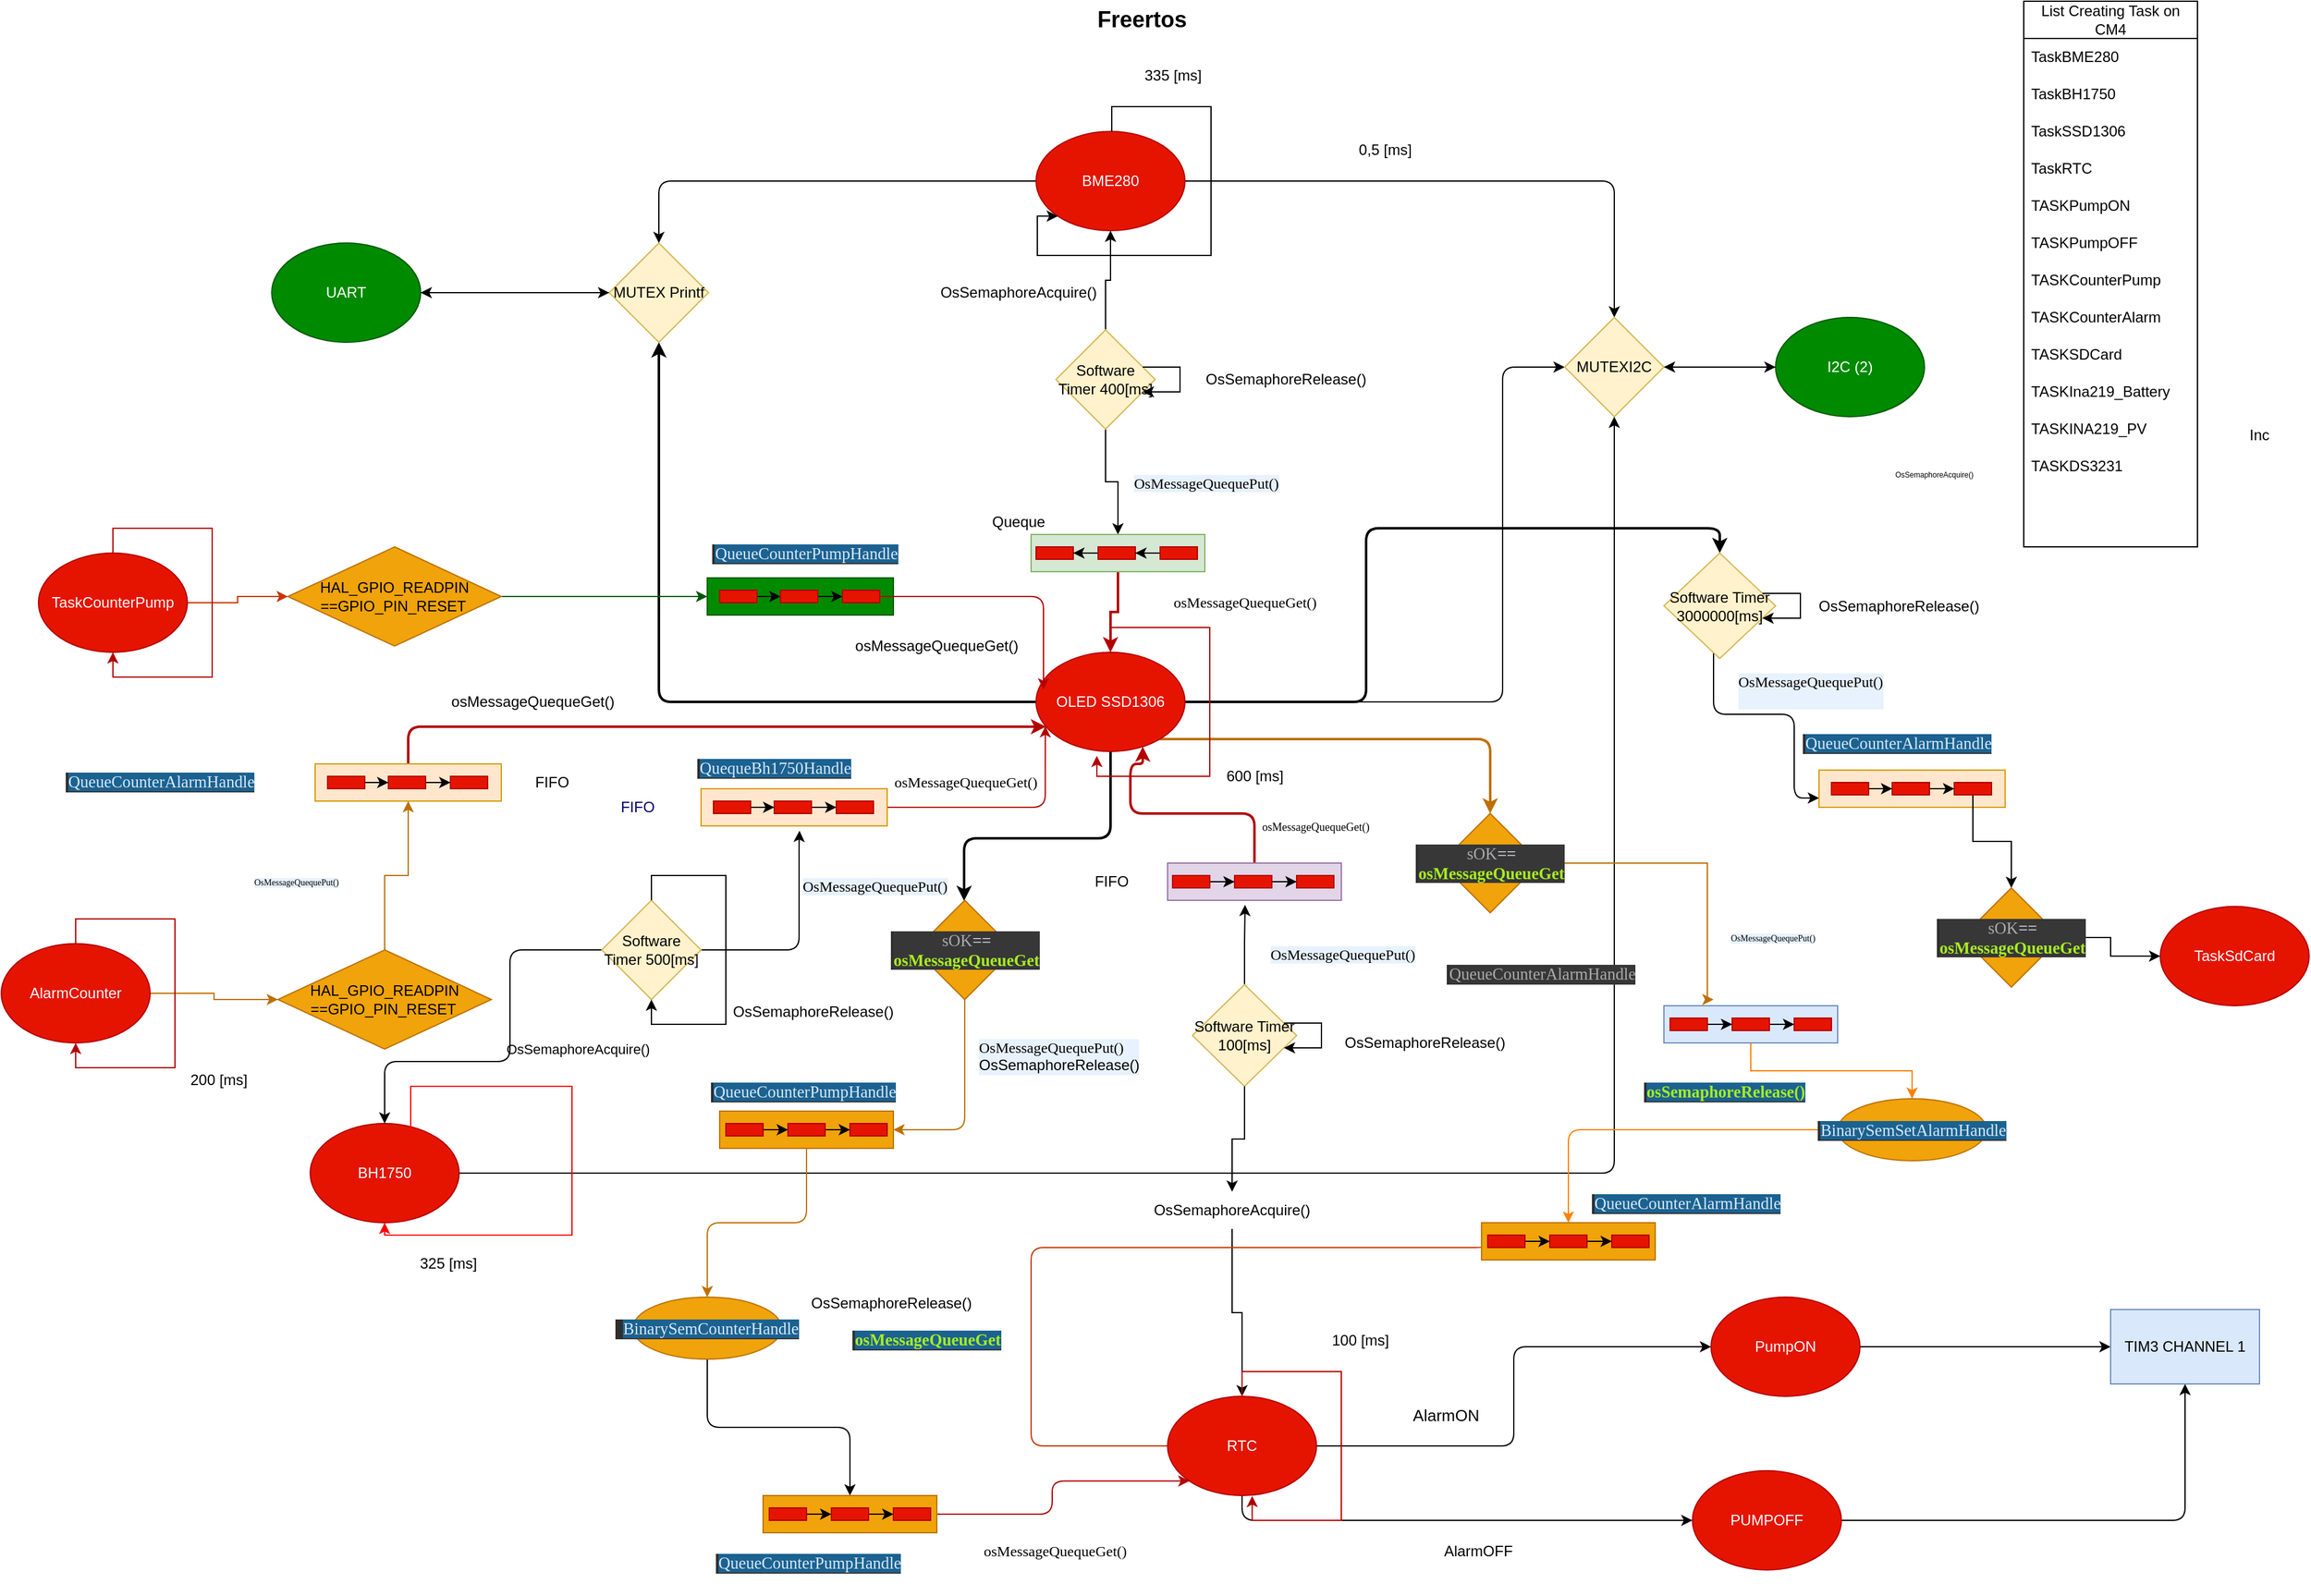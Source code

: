 <mxfile version="21.6.1" type="device" pages="6">
  <diagram name="Tasks" id="c7558073-3199-34d8-9f00-42111426c3f3">
    <mxGraphModel dx="2898" dy="1228" grid="1" gridSize="10" guides="1" tooltips="1" connect="1" arrows="1" fold="1" page="1" pageScale="1" pageWidth="826" pageHeight="1169" background="none" math="0" shadow="0">
      <root>
        <mxCell id="0" />
        <mxCell id="1" parent="0" />
        <mxCell id="V3FPQX9ME4TAsyW0DyYu-8" style="edgeStyle=orthogonalEdgeStyle;rounded=1;orthogonalLoop=1;jettySize=auto;html=1;" parent="1" source="V3FPQX9ME4TAsyW0DyYu-10" target="V3FPQX9ME4TAsyW0DyYu-26" edge="1">
          <mxGeometry relative="1" as="geometry" />
        </mxCell>
        <mxCell id="V3FPQX9ME4TAsyW0DyYu-9" style="edgeStyle=orthogonalEdgeStyle;rounded=1;orthogonalLoop=1;jettySize=auto;html=1;entryX=0.5;entryY=0;entryDx=0;entryDy=0;" parent="1" source="V3FPQX9ME4TAsyW0DyYu-10" target="V3FPQX9ME4TAsyW0DyYu-33" edge="1">
          <mxGeometry relative="1" as="geometry" />
        </mxCell>
        <mxCell id="V3FPQX9ME4TAsyW0DyYu-10" value="BME280" style="ellipse;whiteSpace=wrap;html=1;fillColor=#e51400;fontColor=#ffffff;strokeColor=#B20000;" parent="1" vertex="1">
          <mxGeometry x="34" y="175" width="120" height="80" as="geometry" />
        </mxCell>
        <mxCell id="V3FPQX9ME4TAsyW0DyYu-11" value="&lt;b&gt;&lt;font style=&quot;font-size: 18px;&quot;&gt;Freertos&amp;nbsp;&lt;/font&gt;&lt;/b&gt;" style="text;html=1;strokeColor=none;fillColor=none;align=center;verticalAlign=middle;whiteSpace=wrap;rounded=0;" parent="1" vertex="1">
          <mxGeometry x="-73.5" y="70" width="390" height="30" as="geometry" />
        </mxCell>
        <mxCell id="V3FPQX9ME4TAsyW0DyYu-13" value="" style="edgeStyle=orthogonalEdgeStyle;rounded=0;orthogonalLoop=1;jettySize=auto;html=1;" parent="1" source="V3FPQX9ME4TAsyW0DyYu-14" target="V3FPQX9ME4TAsyW0DyYu-26" edge="1">
          <mxGeometry relative="1" as="geometry" />
        </mxCell>
        <mxCell id="V3FPQX9ME4TAsyW0DyYu-14" value="I2C (2)" style="ellipse;whiteSpace=wrap;html=1;fillColor=#008a00;fontColor=#ffffff;strokeColor=#005700;" parent="1" vertex="1">
          <mxGeometry x="630" y="325" width="120" height="80" as="geometry" />
        </mxCell>
        <mxCell id="V3FPQX9ME4TAsyW0DyYu-15" value="List Creating Task on CM4" style="swimlane;fontStyle=0;childLayout=stackLayout;horizontal=1;startSize=30;horizontalStack=0;resizeParent=1;resizeParentMax=0;resizeLast=0;collapsible=1;marginBottom=0;whiteSpace=wrap;html=1;" parent="1" vertex="1">
          <mxGeometry x="830" y="70" width="140" height="440" as="geometry" />
        </mxCell>
        <mxCell id="V3FPQX9ME4TAsyW0DyYu-16" value="TaskBME280&lt;span style=&quot;white-space: pre;&quot;&gt; &lt;/span&gt;" style="text;strokeColor=none;fillColor=none;align=left;verticalAlign=middle;spacingLeft=4;spacingRight=4;overflow=hidden;points=[[0,0.5],[1,0.5]];portConstraint=eastwest;rotatable=0;whiteSpace=wrap;html=1;" parent="V3FPQX9ME4TAsyW0DyYu-15" vertex="1">
          <mxGeometry y="30" width="140" height="30" as="geometry" />
        </mxCell>
        <mxCell id="V3FPQX9ME4TAsyW0DyYu-17" value="TaskBH1750" style="text;strokeColor=none;fillColor=none;align=left;verticalAlign=middle;spacingLeft=4;spacingRight=4;overflow=hidden;points=[[0,0.5],[1,0.5]];portConstraint=eastwest;rotatable=0;whiteSpace=wrap;html=1;" parent="V3FPQX9ME4TAsyW0DyYu-15" vertex="1">
          <mxGeometry y="60" width="140" height="30" as="geometry" />
        </mxCell>
        <mxCell id="oOm3431gl_lVCs9sU_sd-5" value="TaskSSD1306" style="text;strokeColor=none;fillColor=none;align=left;verticalAlign=middle;spacingLeft=4;spacingRight=4;overflow=hidden;points=[[0,0.5],[1,0.5]];portConstraint=eastwest;rotatable=0;whiteSpace=wrap;html=1;" parent="V3FPQX9ME4TAsyW0DyYu-15" vertex="1">
          <mxGeometry y="90" width="140" height="30" as="geometry" />
        </mxCell>
        <mxCell id="oOm3431gl_lVCs9sU_sd-6" value="TaskRTC" style="text;strokeColor=none;fillColor=none;align=left;verticalAlign=middle;spacingLeft=4;spacingRight=4;overflow=hidden;points=[[0,0.5],[1,0.5]];portConstraint=eastwest;rotatable=0;whiteSpace=wrap;html=1;" parent="V3FPQX9ME4TAsyW0DyYu-15" vertex="1">
          <mxGeometry y="120" width="140" height="30" as="geometry" />
        </mxCell>
        <mxCell id="oOm3431gl_lVCs9sU_sd-7" value="TASKPumpON" style="text;strokeColor=none;fillColor=none;align=left;verticalAlign=middle;spacingLeft=4;spacingRight=4;overflow=hidden;points=[[0,0.5],[1,0.5]];portConstraint=eastwest;rotatable=0;whiteSpace=wrap;html=1;" parent="V3FPQX9ME4TAsyW0DyYu-15" vertex="1">
          <mxGeometry y="150" width="140" height="30" as="geometry" />
        </mxCell>
        <mxCell id="oOm3431gl_lVCs9sU_sd-8" value="TASKPumpOFF" style="text;strokeColor=none;fillColor=none;align=left;verticalAlign=middle;spacingLeft=4;spacingRight=4;overflow=hidden;points=[[0,0.5],[1,0.5]];portConstraint=eastwest;rotatable=0;whiteSpace=wrap;html=1;" parent="V3FPQX9ME4TAsyW0DyYu-15" vertex="1">
          <mxGeometry y="180" width="140" height="30" as="geometry" />
        </mxCell>
        <mxCell id="oOm3431gl_lVCs9sU_sd-9" value="TASKCounterPump" style="text;strokeColor=none;fillColor=none;align=left;verticalAlign=middle;spacingLeft=4;spacingRight=4;overflow=hidden;points=[[0,0.5],[1,0.5]];portConstraint=eastwest;rotatable=0;whiteSpace=wrap;html=1;" parent="V3FPQX9ME4TAsyW0DyYu-15" vertex="1">
          <mxGeometry y="210" width="140" height="30" as="geometry" />
        </mxCell>
        <mxCell id="oOm3431gl_lVCs9sU_sd-19" value="TASKCounterAlarm" style="text;strokeColor=none;fillColor=none;align=left;verticalAlign=middle;spacingLeft=4;spacingRight=4;overflow=hidden;points=[[0,0.5],[1,0.5]];portConstraint=eastwest;rotatable=0;whiteSpace=wrap;html=1;" parent="V3FPQX9ME4TAsyW0DyYu-15" vertex="1">
          <mxGeometry y="240" width="140" height="30" as="geometry" />
        </mxCell>
        <mxCell id="j7xE9VnLvbSgMkI_jxuj-41" value="TASKSDCard" style="text;strokeColor=none;fillColor=none;align=left;verticalAlign=middle;spacingLeft=4;spacingRight=4;overflow=hidden;points=[[0,0.5],[1,0.5]];portConstraint=eastwest;rotatable=0;whiteSpace=wrap;html=1;" parent="V3FPQX9ME4TAsyW0DyYu-15" vertex="1">
          <mxGeometry y="270" width="140" height="30" as="geometry" />
        </mxCell>
        <mxCell id="j7xE9VnLvbSgMkI_jxuj-42" value="TASKIna219_Battery" style="text;strokeColor=none;fillColor=none;align=left;verticalAlign=middle;spacingLeft=4;spacingRight=4;overflow=hidden;points=[[0,0.5],[1,0.5]];portConstraint=eastwest;rotatable=0;whiteSpace=wrap;html=1;" parent="V3FPQX9ME4TAsyW0DyYu-15" vertex="1">
          <mxGeometry y="300" width="140" height="30" as="geometry" />
        </mxCell>
        <mxCell id="j7xE9VnLvbSgMkI_jxuj-43" value="TASKINA219_PV" style="text;strokeColor=none;fillColor=none;align=left;verticalAlign=middle;spacingLeft=4;spacingRight=4;overflow=hidden;points=[[0,0.5],[1,0.5]];portConstraint=eastwest;rotatable=0;whiteSpace=wrap;html=1;" parent="V3FPQX9ME4TAsyW0DyYu-15" vertex="1">
          <mxGeometry y="330" width="140" height="30" as="geometry" />
        </mxCell>
        <mxCell id="j7xE9VnLvbSgMkI_jxuj-44" value="TASKDS3231" style="text;strokeColor=none;fillColor=none;align=left;verticalAlign=middle;spacingLeft=4;spacingRight=4;overflow=hidden;points=[[0,0.5],[1,0.5]];portConstraint=eastwest;rotatable=0;whiteSpace=wrap;html=1;" parent="V3FPQX9ME4TAsyW0DyYu-15" vertex="1">
          <mxGeometry y="360" width="140" height="30" as="geometry" />
        </mxCell>
        <mxCell id="V3FPQX9ME4TAsyW0DyYu-21" value="&lt;br&gt;&lt;br&gt;" style="text;strokeColor=none;fillColor=none;align=left;verticalAlign=middle;spacingLeft=4;spacingRight=4;overflow=hidden;points=[[0,0.5],[1,0.5]];portConstraint=eastwest;rotatable=0;whiteSpace=wrap;html=1;" parent="V3FPQX9ME4TAsyW0DyYu-15" vertex="1">
          <mxGeometry y="390" width="140" height="50" as="geometry" />
        </mxCell>
        <mxCell id="V3FPQX9ME4TAsyW0DyYu-23" style="edgeStyle=orthogonalEdgeStyle;rounded=1;orthogonalLoop=1;jettySize=auto;html=1;entryX=0.5;entryY=1;entryDx=0;entryDy=0;strokeWidth=2;" parent="1" source="V3FPQX9ME4TAsyW0DyYu-24" target="V3FPQX9ME4TAsyW0DyYu-33" edge="1">
          <mxGeometry relative="1" as="geometry" />
        </mxCell>
        <mxCell id="oOm3431gl_lVCs9sU_sd-69" style="edgeStyle=orthogonalEdgeStyle;rounded=1;orthogonalLoop=1;jettySize=auto;html=1;fillColor=#f0a30a;strokeColor=#BD7000;strokeWidth=2;" parent="1" source="V3FPQX9ME4TAsyW0DyYu-24" target="oOm3431gl_lVCs9sU_sd-68" edge="1">
          <mxGeometry relative="1" as="geometry">
            <Array as="points">
              <mxPoint x="400" y="665" />
            </Array>
          </mxGeometry>
        </mxCell>
        <mxCell id="oOm3431gl_lVCs9sU_sd-120" style="edgeStyle=orthogonalEdgeStyle;rounded=1;orthogonalLoop=1;jettySize=auto;html=1;strokeWidth=2;" parent="1" source="V3FPQX9ME4TAsyW0DyYu-24" target="oOm3431gl_lVCs9sU_sd-94" edge="1">
          <mxGeometry relative="1" as="geometry">
            <Array as="points">
              <mxPoint x="94" y="745" />
              <mxPoint x="-24" y="745" />
            </Array>
          </mxGeometry>
        </mxCell>
        <mxCell id="j7xE9VnLvbSgMkI_jxuj-21" style="edgeStyle=orthogonalEdgeStyle;rounded=1;orthogonalLoop=1;jettySize=auto;html=1;entryX=0.5;entryY=0;entryDx=0;entryDy=0;strokeWidth=2;" parent="1" source="V3FPQX9ME4TAsyW0DyYu-24" target="j7xE9VnLvbSgMkI_jxuj-20" edge="1">
          <mxGeometry relative="1" as="geometry">
            <Array as="points">
              <mxPoint x="300" y="635" />
              <mxPoint x="300" y="495" />
              <mxPoint x="585" y="495" />
            </Array>
          </mxGeometry>
        </mxCell>
        <mxCell id="j7xE9VnLvbSgMkI_jxuj-71" style="edgeStyle=orthogonalEdgeStyle;rounded=1;orthogonalLoop=1;jettySize=auto;html=1;entryX=0;entryY=0.5;entryDx=0;entryDy=0;" parent="1" source="V3FPQX9ME4TAsyW0DyYu-24" target="V3FPQX9ME4TAsyW0DyYu-26" edge="1">
          <mxGeometry relative="1" as="geometry">
            <Array as="points">
              <mxPoint x="410" y="635" />
              <mxPoint x="410" y="365" />
            </Array>
          </mxGeometry>
        </mxCell>
        <mxCell id="V3FPQX9ME4TAsyW0DyYu-24" value="OLED SSD1306" style="ellipse;whiteSpace=wrap;html=1;fillColor=#e51400;fontColor=#ffffff;strokeColor=#B20000;" parent="1" vertex="1">
          <mxGeometry x="34" y="595" width="120" height="80" as="geometry" />
        </mxCell>
        <mxCell id="V3FPQX9ME4TAsyW0DyYu-25" style="edgeStyle=orthogonalEdgeStyle;rounded=0;orthogonalLoop=1;jettySize=auto;html=1;" parent="1" source="V3FPQX9ME4TAsyW0DyYu-26" target="V3FPQX9ME4TAsyW0DyYu-14" edge="1">
          <mxGeometry relative="1" as="geometry" />
        </mxCell>
        <mxCell id="V3FPQX9ME4TAsyW0DyYu-26" value="MUTEXI2C" style="rhombus;whiteSpace=wrap;html=1;fillColor=#fff2cc;strokeColor=#d6b656;" parent="1" vertex="1">
          <mxGeometry x="460" y="325" width="80" height="80" as="geometry" />
        </mxCell>
        <mxCell id="V3FPQX9ME4TAsyW0DyYu-28" value="335 [ms]" style="text;html=1;align=center;verticalAlign=middle;resizable=0;points=[];autosize=1;strokeColor=none;fillColor=none;" parent="1" vertex="1">
          <mxGeometry x="109" y="115" width="70" height="30" as="geometry" />
        </mxCell>
        <mxCell id="V3FPQX9ME4TAsyW0DyYu-29" style="edgeStyle=orthogonalEdgeStyle;rounded=0;orthogonalLoop=1;jettySize=auto;html=1;entryX=0;entryY=1;entryDx=0;entryDy=0;" parent="1" source="V3FPQX9ME4TAsyW0DyYu-10" target="V3FPQX9ME4TAsyW0DyYu-10" edge="1">
          <mxGeometry relative="1" as="geometry">
            <mxPoint x="50" y="265" as="targetPoint" />
            <Array as="points">
              <mxPoint x="95" y="155" />
              <mxPoint x="175" y="155" />
              <mxPoint x="175" y="275" />
              <mxPoint x="35" y="275" />
              <mxPoint x="35" y="243" />
            </Array>
          </mxGeometry>
        </mxCell>
        <mxCell id="V3FPQX9ME4TAsyW0DyYu-30" style="edgeStyle=orthogonalEdgeStyle;rounded=0;orthogonalLoop=1;jettySize=auto;html=1;" parent="1" source="V3FPQX9ME4TAsyW0DyYu-31" target="V3FPQX9ME4TAsyW0DyYu-33" edge="1">
          <mxGeometry relative="1" as="geometry" />
        </mxCell>
        <mxCell id="V3FPQX9ME4TAsyW0DyYu-31" value="UART" style="ellipse;whiteSpace=wrap;html=1;fillColor=#008a00;fontColor=#ffffff;strokeColor=#005700;" parent="1" vertex="1">
          <mxGeometry x="-582" y="265" width="120" height="80" as="geometry" />
        </mxCell>
        <mxCell id="V3FPQX9ME4TAsyW0DyYu-32" style="edgeStyle=orthogonalEdgeStyle;rounded=0;orthogonalLoop=1;jettySize=auto;html=1;" parent="1" source="V3FPQX9ME4TAsyW0DyYu-33" target="V3FPQX9ME4TAsyW0DyYu-31" edge="1">
          <mxGeometry relative="1" as="geometry" />
        </mxCell>
        <mxCell id="V3FPQX9ME4TAsyW0DyYu-33" value="MUTEX Printf" style="rhombus;whiteSpace=wrap;html=1;fillColor=#fff2cc;strokeColor=#d6b656;" parent="1" vertex="1">
          <mxGeometry x="-310" y="265" width="80" height="80" as="geometry" />
        </mxCell>
        <mxCell id="V3FPQX9ME4TAsyW0DyYu-34" style="edgeStyle=orthogonalEdgeStyle;rounded=1;orthogonalLoop=1;jettySize=auto;html=1;entryX=0.5;entryY=1;entryDx=0;entryDy=0;" parent="1" source="V3FPQX9ME4TAsyW0DyYu-35" target="V3FPQX9ME4TAsyW0DyYu-26" edge="1">
          <mxGeometry relative="1" as="geometry">
            <mxPoint x="500" y="635" as="targetPoint" />
          </mxGeometry>
        </mxCell>
        <mxCell id="V3FPQX9ME4TAsyW0DyYu-35" value="BH1750" style="ellipse;whiteSpace=wrap;html=1;fillColor=#e51400;fontColor=#ffffff;strokeColor=#B20000;" parent="1" vertex="1">
          <mxGeometry x="-551" y="975" width="120" height="80" as="geometry" />
        </mxCell>
        <mxCell id="V3FPQX9ME4TAsyW0DyYu-42" value="0,5 [ms]" style="text;html=1;align=center;verticalAlign=middle;resizable=0;points=[];autosize=1;strokeColor=none;fillColor=none;" parent="1" vertex="1">
          <mxGeometry x="280" y="175" width="70" height="30" as="geometry" />
        </mxCell>
        <mxCell id="V3FPQX9ME4TAsyW0DyYu-47" style="edgeStyle=orthogonalEdgeStyle;rounded=0;orthogonalLoop=1;jettySize=auto;html=1;entryX=0.5;entryY=0;entryDx=0;entryDy=0;" parent="1" source="V3FPQX9ME4TAsyW0DyYu-48" target="V3FPQX9ME4TAsyW0DyYu-54" edge="1">
          <mxGeometry relative="1" as="geometry" />
        </mxCell>
        <mxCell id="j7xE9VnLvbSgMkI_jxuj-68" style="edgeStyle=orthogonalEdgeStyle;rounded=0;orthogonalLoop=1;jettySize=auto;html=1;entryX=0.5;entryY=1;entryDx=0;entryDy=0;" parent="1" source="V3FPQX9ME4TAsyW0DyYu-48" target="V3FPQX9ME4TAsyW0DyYu-10" edge="1">
          <mxGeometry relative="1" as="geometry" />
        </mxCell>
        <mxCell id="V3FPQX9ME4TAsyW0DyYu-48" value="Software Timer 400[ms]" style="rhombus;whiteSpace=wrap;html=1;fillColor=#fff2cc;strokeColor=#d6b656;" parent="1" vertex="1">
          <mxGeometry x="50" y="335" width="80" height="80" as="geometry" />
        </mxCell>
        <mxCell id="V3FPQX9ME4TAsyW0DyYu-51" value="&lt;font style=&quot;font-size: 12px;&quot;&gt;OsSemaphoreAcquire()&lt;/font&gt;" style="text;html=1;strokeColor=none;fillColor=none;align=center;verticalAlign=middle;whiteSpace=wrap;rounded=0;" parent="1" vertex="1">
          <mxGeometry x="-18" y="290" width="76" height="30" as="geometry" />
        </mxCell>
        <mxCell id="V3FPQX9ME4TAsyW0DyYu-52" value="&lt;font style=&quot;font-size: 12px;&quot;&gt;OsSemaphoreRelease()&lt;/font&gt;" style="text;html=1;align=center;verticalAlign=middle;resizable=0;points=[];autosize=1;strokeColor=none;fillColor=none;strokeWidth=2;" parent="1" vertex="1">
          <mxGeometry x="160" y="360" width="150" height="30" as="geometry" />
        </mxCell>
        <mxCell id="V3FPQX9ME4TAsyW0DyYu-53" style="edgeStyle=orthogonalEdgeStyle;rounded=0;orthogonalLoop=1;jettySize=auto;html=1;entryX=0.5;entryY=0;entryDx=0;entryDy=0;strokeColor=#B20000;fillColor=#e51400;strokeWidth=2;" parent="1" source="V3FPQX9ME4TAsyW0DyYu-54" target="V3FPQX9ME4TAsyW0DyYu-24" edge="1">
          <mxGeometry relative="1" as="geometry" />
        </mxCell>
        <mxCell id="V3FPQX9ME4TAsyW0DyYu-54" value="" style="whiteSpace=wrap;html=1;fillColor=#d5e8d4;strokeColor=#82b366;" parent="1" vertex="1">
          <mxGeometry x="30" y="500" width="140" height="30" as="geometry" />
        </mxCell>
        <mxCell id="V3FPQX9ME4TAsyW0DyYu-55" value="&lt;div style=&quot;background-color:#ffffff;padding:0px 0px 0px 2px;&quot;&gt;&lt;div style=&quot;color: rgb(0, 0, 0); background-color: rgb(255, 255, 255);&quot;&gt;&lt;p style=&quot;background-color: rgb(232, 242, 254); margin: 0px;&quot;&gt;&lt;font style=&quot;font-size: 12px;&quot; face=&quot;Times New Roman&quot;&gt;OsMessageQuequePut()&lt;/font&gt;&lt;/p&gt;&lt;/div&gt;&lt;/div&gt;" style="text;whiteSpace=wrap;html=1;" parent="1" vertex="1">
          <mxGeometry x="109" y="445" width="85" height="30" as="geometry" />
        </mxCell>
        <mxCell id="V3FPQX9ME4TAsyW0DyYu-56" value="&lt;font face=&quot;Times New Roman&quot; style=&quot;font-size: 12px;&quot;&gt;osMessageQuequeGet()&lt;/font&gt;" style="text;html=1;align=center;verticalAlign=middle;resizable=0;points=[];autosize=1;strokeColor=none;fillColor=none;" parent="1" vertex="1">
          <mxGeometry x="132" y="540" width="140" height="30" as="geometry" />
        </mxCell>
        <mxCell id="V3FPQX9ME4TAsyW0DyYu-57" value="Queque" style="text;html=1;strokeColor=none;fillColor=none;align=center;verticalAlign=middle;whiteSpace=wrap;rounded=0;" parent="1" vertex="1">
          <mxGeometry x="-10" y="475" width="60" height="30" as="geometry" />
        </mxCell>
        <mxCell id="V3FPQX9ME4TAsyW0DyYu-58" value="" style="rounded=0;whiteSpace=wrap;html=1;fillColor=#e51400;fontColor=#ffffff;strokeColor=#B20000;" parent="1" vertex="1">
          <mxGeometry x="34" y="510" width="30" height="10" as="geometry" />
        </mxCell>
        <mxCell id="V3FPQX9ME4TAsyW0DyYu-59" style="edgeStyle=orthogonalEdgeStyle;rounded=0;orthogonalLoop=1;jettySize=auto;html=1;entryX=1;entryY=0.5;entryDx=0;entryDy=0;" parent="1" source="V3FPQX9ME4TAsyW0DyYu-60" target="V3FPQX9ME4TAsyW0DyYu-58" edge="1">
          <mxGeometry relative="1" as="geometry" />
        </mxCell>
        <mxCell id="V3FPQX9ME4TAsyW0DyYu-60" value="" style="rounded=0;whiteSpace=wrap;html=1;fillColor=#e51400;fontColor=#ffffff;strokeColor=#B20000;" parent="1" vertex="1">
          <mxGeometry x="84" y="510" width="30" height="10" as="geometry" />
        </mxCell>
        <mxCell id="V3FPQX9ME4TAsyW0DyYu-61" style="edgeStyle=orthogonalEdgeStyle;rounded=0;orthogonalLoop=1;jettySize=auto;html=1;entryX=1;entryY=0.5;entryDx=0;entryDy=0;" parent="1" source="V3FPQX9ME4TAsyW0DyYu-62" target="V3FPQX9ME4TAsyW0DyYu-60" edge="1">
          <mxGeometry relative="1" as="geometry" />
        </mxCell>
        <mxCell id="V3FPQX9ME4TAsyW0DyYu-62" value="" style="rounded=0;whiteSpace=wrap;html=1;fillColor=#e51400;fontColor=#ffffff;strokeColor=#B20000;" parent="1" vertex="1">
          <mxGeometry x="134" y="510" width="30" height="10" as="geometry" />
        </mxCell>
        <mxCell id="V3FPQX9ME4TAsyW0DyYu-63" style="edgeStyle=orthogonalEdgeStyle;rounded=1;orthogonalLoop=1;jettySize=auto;html=1;entryX=0.529;entryY=1.131;entryDx=0;entryDy=0;entryPerimeter=0;" parent="1" source="V3FPQX9ME4TAsyW0DyYu-64" target="V3FPQX9ME4TAsyW0DyYu-76" edge="1">
          <mxGeometry relative="1" as="geometry">
            <Array as="points">
              <mxPoint x="-157" y="750" />
              <mxPoint x="-157" y="710" />
            </Array>
          </mxGeometry>
        </mxCell>
        <mxCell id="j7xE9VnLvbSgMkI_jxuj-65" style="edgeStyle=orthogonalEdgeStyle;rounded=1;orthogonalLoop=1;jettySize=auto;html=1;" parent="1" source="V3FPQX9ME4TAsyW0DyYu-64" target="V3FPQX9ME4TAsyW0DyYu-35" edge="1">
          <mxGeometry relative="1" as="geometry">
            <Array as="points">
              <mxPoint x="-390" y="835" />
              <mxPoint x="-390" y="925" />
              <mxPoint x="-491" y="925" />
            </Array>
          </mxGeometry>
        </mxCell>
        <mxCell id="V3FPQX9ME4TAsyW0DyYu-64" value="Software Timer 500[ms]" style="rhombus;whiteSpace=wrap;html=1;fillColor=#fff2cc;strokeColor=#d6b656;" parent="1" vertex="1">
          <mxGeometry x="-316" y="795" width="80" height="80" as="geometry" />
        </mxCell>
        <mxCell id="V3FPQX9ME4TAsyW0DyYu-71" style="edgeStyle=orthogonalEdgeStyle;rounded=0;orthogonalLoop=1;jettySize=auto;html=1;entryX=0.446;entryY=1.122;entryDx=0;entryDy=0;entryPerimeter=0;" parent="1" source="V3FPQX9ME4TAsyW0DyYu-72" target="V3FPQX9ME4TAsyW0DyYu-78" edge="1">
          <mxGeometry relative="1" as="geometry" />
        </mxCell>
        <mxCell id="j7xE9VnLvbSgMkI_jxuj-62" style="edgeStyle=orthogonalEdgeStyle;rounded=0;orthogonalLoop=1;jettySize=auto;html=1;" parent="1" source="V3FPQX9ME4TAsyW0DyYu-93" target="oOm3431gl_lVCs9sU_sd-2" edge="1">
          <mxGeometry relative="1" as="geometry" />
        </mxCell>
        <mxCell id="V3FPQX9ME4TAsyW0DyYu-72" value="Software Timer 100[ms]" style="rhombus;whiteSpace=wrap;html=1;fillColor=#fff2cc;strokeColor=#d6b656;" parent="1" vertex="1">
          <mxGeometry x="160" y="863" width="84" height="82" as="geometry" />
        </mxCell>
        <mxCell id="V3FPQX9ME4TAsyW0DyYu-75" style="edgeStyle=orthogonalEdgeStyle;rounded=1;orthogonalLoop=1;jettySize=auto;html=1;entryX=0.062;entryY=0.745;entryDx=0;entryDy=0;entryPerimeter=0;strokeColor=#B20000;fillColor=#e51400;" parent="1" source="V3FPQX9ME4TAsyW0DyYu-76" target="V3FPQX9ME4TAsyW0DyYu-24" edge="1">
          <mxGeometry relative="1" as="geometry" />
        </mxCell>
        <mxCell id="V3FPQX9ME4TAsyW0DyYu-76" value="" style="whiteSpace=wrap;html=1;points=[[0,0,0,0,0],[0,0.25,0,0,0],[0,0.5,0,0,0],[0,0.75,0,0,0],[0,1,0,0,0],[0.25,0,0,0,0],[0.25,1,0,0,0],[0.5,0,0,0,0],[0.5,1,0,0,0],[0.75,0,0,0,0],[0.75,1,0,0,0],[1,0,0,0,0],[1,0.25,0,0,0],[1,0.5,0,0,0],[1,0.75,0,0,0],[1,1,0,0,0]];fillColor=#ffe6cc;strokeColor=#d79b00;" parent="1" vertex="1">
          <mxGeometry x="-236" y="705" width="150" height="30" as="geometry" />
        </mxCell>
        <mxCell id="V3FPQX9ME4TAsyW0DyYu-77" style="edgeStyle=orthogonalEdgeStyle;rounded=1;orthogonalLoop=1;jettySize=auto;html=1;strokeColor=#B20000;fillColor=#e51400;strokeWidth=2;" parent="1" source="V3FPQX9ME4TAsyW0DyYu-78" target="V3FPQX9ME4TAsyW0DyYu-24" edge="1">
          <mxGeometry relative="1" as="geometry">
            <Array as="points">
              <mxPoint x="210" y="725" />
              <mxPoint x="110" y="725" />
              <mxPoint x="110" y="685" />
              <mxPoint x="120" y="685" />
            </Array>
          </mxGeometry>
        </mxCell>
        <mxCell id="V3FPQX9ME4TAsyW0DyYu-78" value="" style="whiteSpace=wrap;html=1;fillColor=#e1d5e7;strokeColor=#9673a6;" parent="1" vertex="1">
          <mxGeometry x="140" y="765" width="140" height="30" as="geometry" />
        </mxCell>
        <mxCell id="V3FPQX9ME4TAsyW0DyYu-79" style="edgeStyle=orthogonalEdgeStyle;rounded=0;orthogonalLoop=1;jettySize=auto;html=1;entryX=0;entryY=0.5;entryDx=0;entryDy=0;" parent="1" source="V3FPQX9ME4TAsyW0DyYu-80" target="V3FPQX9ME4TAsyW0DyYu-82" edge="1">
          <mxGeometry relative="1" as="geometry" />
        </mxCell>
        <mxCell id="V3FPQX9ME4TAsyW0DyYu-80" value="" style="rounded=0;whiteSpace=wrap;html=1;fillColor=#e51400;fontColor=#ffffff;strokeColor=#B20000;" parent="1" vertex="1">
          <mxGeometry x="-226" y="715" width="30" height="10" as="geometry" />
        </mxCell>
        <mxCell id="V3FPQX9ME4TAsyW0DyYu-81" style="edgeStyle=orthogonalEdgeStyle;rounded=0;orthogonalLoop=1;jettySize=auto;html=1;entryX=0;entryY=0.5;entryDx=0;entryDy=0;" parent="1" source="V3FPQX9ME4TAsyW0DyYu-82" target="V3FPQX9ME4TAsyW0DyYu-83" edge="1">
          <mxGeometry relative="1" as="geometry" />
        </mxCell>
        <mxCell id="V3FPQX9ME4TAsyW0DyYu-82" value="" style="rounded=0;whiteSpace=wrap;html=1;fillColor=#e51400;fontColor=#ffffff;strokeColor=#B20000;movable=1;resizable=1;rotatable=1;deletable=1;editable=1;locked=0;connectable=1;" parent="1" vertex="1">
          <mxGeometry x="-177" y="715" width="30" height="10" as="geometry" />
        </mxCell>
        <mxCell id="V3FPQX9ME4TAsyW0DyYu-83" value="" style="rounded=0;whiteSpace=wrap;html=1;fillColor=#e51400;fontColor=#ffffff;strokeColor=#B20000;" parent="1" vertex="1">
          <mxGeometry x="-127" y="715" width="30" height="10" as="geometry" />
        </mxCell>
        <mxCell id="V3FPQX9ME4TAsyW0DyYu-84" style="edgeStyle=orthogonalEdgeStyle;rounded=0;orthogonalLoop=1;jettySize=auto;html=1;" parent="1" source="V3FPQX9ME4TAsyW0DyYu-85" target="V3FPQX9ME4TAsyW0DyYu-87" edge="1">
          <mxGeometry relative="1" as="geometry" />
        </mxCell>
        <mxCell id="V3FPQX9ME4TAsyW0DyYu-85" value="" style="rounded=0;whiteSpace=wrap;html=1;fillColor=#e51400;fontColor=#ffffff;strokeColor=#B20000;" parent="1" vertex="1">
          <mxGeometry x="144" y="775" width="30" height="10" as="geometry" />
        </mxCell>
        <mxCell id="V3FPQX9ME4TAsyW0DyYu-86" style="edgeStyle=orthogonalEdgeStyle;rounded=0;orthogonalLoop=1;jettySize=auto;html=1;entryX=0;entryY=0.5;entryDx=0;entryDy=0;" parent="1" source="V3FPQX9ME4TAsyW0DyYu-87" target="V3FPQX9ME4TAsyW0DyYu-88" edge="1">
          <mxGeometry relative="1" as="geometry" />
        </mxCell>
        <mxCell id="V3FPQX9ME4TAsyW0DyYu-87" value="" style="rounded=0;whiteSpace=wrap;html=1;fillColor=#e51400;fontColor=#ffffff;strokeColor=#B20000;" parent="1" vertex="1">
          <mxGeometry x="194" y="775" width="30" height="10" as="geometry" />
        </mxCell>
        <mxCell id="V3FPQX9ME4TAsyW0DyYu-88" value="" style="rounded=0;whiteSpace=wrap;html=1;fillColor=#e51400;fontColor=#ffffff;strokeColor=#B20000;" parent="1" vertex="1">
          <mxGeometry x="244" y="775" width="30" height="10" as="geometry" />
        </mxCell>
        <mxCell id="V3FPQX9ME4TAsyW0DyYu-91" value="&lt;font style=&quot;font-size: 12px;&quot;&gt;OsSemaphoreRelease()&lt;/font&gt;" style="text;html=1;align=center;verticalAlign=middle;resizable=0;points=[];autosize=1;strokeColor=none;fillColor=none;" parent="1" vertex="1">
          <mxGeometry x="-221" y="870" width="150" height="30" as="geometry" />
        </mxCell>
        <mxCell id="V3FPQX9ME4TAsyW0DyYu-92" value="OsSemaphoreRelease()" style="text;html=1;align=center;verticalAlign=middle;resizable=0;points=[];autosize=1;strokeColor=none;fillColor=none;" parent="1" vertex="1">
          <mxGeometry x="-158.5" y="1105" width="150" height="30" as="geometry" />
        </mxCell>
        <mxCell id="V3FPQX9ME4TAsyW0DyYu-94" value="&lt;font style=&quot;font-size: 11px;&quot;&gt;OsSemaphoreAcquire()&lt;/font&gt;" style="text;html=1;strokeColor=none;fillColor=none;align=center;verticalAlign=middle;whiteSpace=wrap;rounded=0;" parent="1" vertex="1">
          <mxGeometry x="-373.5" y="900" width="76" height="30" as="geometry" />
        </mxCell>
        <mxCell id="V3FPQX9ME4TAsyW0DyYu-95" style="edgeStyle=orthogonalEdgeStyle;rounded=0;orthogonalLoop=1;jettySize=auto;html=1;entryX=0.408;entryY=1.044;entryDx=0;entryDy=0;entryPerimeter=0;fillColor=#e51400;strokeColor=#B20000;" parent="1" source="V3FPQX9ME4TAsyW0DyYu-24" target="V3FPQX9ME4TAsyW0DyYu-24" edge="1">
          <mxGeometry relative="1" as="geometry" />
        </mxCell>
        <mxCell id="V3FPQX9ME4TAsyW0DyYu-96" value="325 [ms]" style="text;html=1;align=center;verticalAlign=middle;resizable=0;points=[];autosize=1;strokeColor=none;fillColor=none;" parent="1" vertex="1">
          <mxGeometry x="-475" y="1073" width="70" height="30" as="geometry" />
        </mxCell>
        <mxCell id="V3FPQX9ME4TAsyW0DyYu-97" value="&lt;font face=&quot;Times New Roman&quot; style=&quot;font-size: 12px;&quot;&gt;osMessageQuequeGet()&lt;/font&gt;" style="text;html=1;align=center;verticalAlign=middle;resizable=0;points=[];autosize=1;strokeColor=none;fillColor=none;" parent="1" vertex="1">
          <mxGeometry x="-93.5" y="685" width="140" height="30" as="geometry" />
        </mxCell>
        <mxCell id="V3FPQX9ME4TAsyW0DyYu-98" value="&lt;font face=&quot;Times New Roman&quot; style=&quot;font-size: 9px;&quot;&gt;osMessageQuequeGet()&lt;/font&gt;" style="text;html=1;align=center;verticalAlign=middle;resizable=0;points=[];autosize=1;strokeColor=none;fillColor=none;" parent="1" vertex="1">
          <mxGeometry x="204" y="720" width="110" height="30" as="geometry" />
        </mxCell>
        <mxCell id="V3FPQX9ME4TAsyW0DyYu-99" value="&lt;div style=&quot;background-color:#ffffff;padding:0px 0px 0px 2px;&quot;&gt;&lt;div style=&quot;color: rgb(0, 0, 0); background-color: rgb(255, 255, 255);&quot;&gt;&lt;p style=&quot;background-color: rgb(232, 242, 254); margin: 0px;&quot;&gt;&lt;font style=&quot;font-size: 12px;&quot; face=&quot;Times New Roman&quot;&gt;OsMessageQuequePut()&lt;/font&gt;&lt;/p&gt;&lt;/div&gt;&lt;/div&gt;" style="text;whiteSpace=wrap;html=1;" parent="1" vertex="1">
          <mxGeometry x="-158.5" y="770" width="85" height="30" as="geometry" />
        </mxCell>
        <mxCell id="V3FPQX9ME4TAsyW0DyYu-100" value="&lt;div style=&quot;background-color:#ffffff;padding:0px 0px 0px 2px;&quot;&gt;&lt;div style=&quot;color: rgb(0, 0, 0); background-color: rgb(255, 255, 255);&quot;&gt;&lt;p style=&quot;background-color: rgb(232, 242, 254); margin: 0px;&quot;&gt;&lt;font style=&quot;font-size: 12px;&quot; face=&quot;Times New Roman&quot;&gt;OsMessageQuequePut()&lt;/font&gt;&lt;/p&gt;&lt;/div&gt;&lt;/div&gt;" style="text;whiteSpace=wrap;html=1;" parent="1" vertex="1">
          <mxGeometry x="219" y="825" width="85" height="30" as="geometry" />
        </mxCell>
        <mxCell id="V3FPQX9ME4TAsyW0DyYu-102" value="&lt;font color=&quot;#000066&quot;&gt;FIFO&lt;/font&gt;" style="text;html=1;strokeColor=none;fillColor=none;align=center;verticalAlign=middle;whiteSpace=wrap;rounded=0;" parent="1" vertex="1">
          <mxGeometry x="-317" y="705" width="60" height="30" as="geometry" />
        </mxCell>
        <mxCell id="V3FPQX9ME4TAsyW0DyYu-121" value="&lt;font style=&quot;font-size: 6px;&quot;&gt;OsSemaphoreAcquire()&lt;/font&gt;" style="text;html=1;strokeColor=none;fillColor=none;align=center;verticalAlign=middle;whiteSpace=wrap;rounded=0;" parent="1" vertex="1">
          <mxGeometry x="720" y="435" width="76" height="30" as="geometry" />
        </mxCell>
        <mxCell id="V3FPQX9ME4TAsyW0DyYu-123" value="&lt;div style=&quot;background-color:#ffffff;padding:0px 0px 0px 2px;&quot;&gt;&lt;div style=&quot;color: rgb(0, 0, 0); background-color: rgb(255, 255, 255);&quot;&gt;&lt;p style=&quot;background-color: rgb(232, 242, 254); margin: 0px;&quot;&gt;&lt;font style=&quot;font-size: 12px;&quot; face=&quot;Times New Roman&quot;&gt;OsMessageQuequePut()&lt;/font&gt;&lt;/p&gt;&lt;p style=&quot;background-color: rgb(232, 242, 254); margin: 0px;&quot;&gt;&lt;br&gt;&lt;/p&gt;&lt;/div&gt;&lt;/div&gt;" style="text;whiteSpace=wrap;html=1;" parent="1" vertex="1">
          <mxGeometry x="595.5" y="605" width="144.5" height="40" as="geometry" />
        </mxCell>
        <mxCell id="V3FPQX9ME4TAsyW0DyYu-133" value="Inc" style="text;html=1;strokeColor=none;fillColor=none;align=center;verticalAlign=middle;whiteSpace=wrap;rounded=0;" parent="1" vertex="1">
          <mxGeometry x="990" y="405" width="60" height="30" as="geometry" />
        </mxCell>
        <mxCell id="oOm3431gl_lVCs9sU_sd-25" style="edgeStyle=orthogonalEdgeStyle;rounded=1;orthogonalLoop=1;jettySize=auto;html=1;" parent="1" source="oOm3431gl_lVCs9sU_sd-2" target="oOm3431gl_lVCs9sU_sd-20" edge="1">
          <mxGeometry relative="1" as="geometry" />
        </mxCell>
        <mxCell id="oOm3431gl_lVCs9sU_sd-27" style="edgeStyle=orthogonalEdgeStyle;rounded=1;orthogonalLoop=1;jettySize=auto;html=1;entryX=0;entryY=0.5;entryDx=0;entryDy=0;" parent="1" source="oOm3431gl_lVCs9sU_sd-2" target="oOm3431gl_lVCs9sU_sd-21" edge="1">
          <mxGeometry relative="1" as="geometry">
            <Array as="points">
              <mxPoint x="200" y="1295" />
            </Array>
          </mxGeometry>
        </mxCell>
        <mxCell id="oOm3431gl_lVCs9sU_sd-92" style="edgeStyle=orthogonalEdgeStyle;rounded=1;orthogonalLoop=1;jettySize=auto;html=1;entryX=0;entryY=0;entryDx=0;entryDy=0;fillColor=#fa6800;strokeColor=#C73500;endArrow=classic;endFill=1;" parent="1" source="oOm3431gl_lVCs9sU_sd-2" target="oOm3431gl_lVCs9sU_sd-84" edge="1">
          <mxGeometry relative="1" as="geometry">
            <Array as="points">
              <mxPoint x="30" y="1235" />
              <mxPoint x="30" y="1075" />
              <mxPoint x="398" y="1075" />
            </Array>
          </mxGeometry>
        </mxCell>
        <mxCell id="oOm3431gl_lVCs9sU_sd-2" value="RTC" style="ellipse;whiteSpace=wrap;html=1;fillColor=#e51400;fontColor=#ffffff;strokeColor=#B20000;" parent="1" vertex="1">
          <mxGeometry x="140" y="1195" width="120" height="80" as="geometry" />
        </mxCell>
        <mxCell id="oOm3431gl_lVCs9sU_sd-24" value="" style="edgeStyle=orthogonalEdgeStyle;rounded=0;orthogonalLoop=1;jettySize=auto;html=1;" parent="1" source="oOm3431gl_lVCs9sU_sd-20" target="oOm3431gl_lVCs9sU_sd-23" edge="1">
          <mxGeometry relative="1" as="geometry" />
        </mxCell>
        <mxCell id="oOm3431gl_lVCs9sU_sd-20" value="PumpON" style="ellipse;whiteSpace=wrap;html=1;fillColor=#e51400;fontColor=#ffffff;strokeColor=#B20000;" parent="1" vertex="1">
          <mxGeometry x="578" y="1115" width="120" height="80" as="geometry" />
        </mxCell>
        <mxCell id="oOm3431gl_lVCs9sU_sd-30" style="edgeStyle=orthogonalEdgeStyle;rounded=1;orthogonalLoop=1;jettySize=auto;html=1;entryX=0.5;entryY=1;entryDx=0;entryDy=0;" parent="1" source="oOm3431gl_lVCs9sU_sd-21" target="oOm3431gl_lVCs9sU_sd-23" edge="1">
          <mxGeometry relative="1" as="geometry" />
        </mxCell>
        <mxCell id="oOm3431gl_lVCs9sU_sd-21" value="PUMPOFF" style="ellipse;whiteSpace=wrap;html=1;fillColor=#e51400;fontColor=#ffffff;strokeColor=#B20000;" parent="1" vertex="1">
          <mxGeometry x="563" y="1255" width="120" height="80" as="geometry" />
        </mxCell>
        <mxCell id="oOm3431gl_lVCs9sU_sd-23" value="TIM3 CHANNEL 1" style="whiteSpace=wrap;html=1;fillColor=#dae8fc;strokeColor=#6c8ebf;" parent="1" vertex="1">
          <mxGeometry x="900" y="1125" width="120" height="60" as="geometry" />
        </mxCell>
        <mxCell id="oOm3431gl_lVCs9sU_sd-28" value="AlarmOFF" style="text;html=1;align=center;verticalAlign=middle;resizable=0;points=[];autosize=1;strokeColor=none;fillColor=none;" parent="1" vertex="1">
          <mxGeometry x="350" y="1305" width="80" height="30" as="geometry" />
        </mxCell>
        <mxCell id="oOm3431gl_lVCs9sU_sd-29" value="&lt;font style=&quot;font-size: 13px;&quot;&gt;AlarmON&lt;/font&gt;" style="text;html=1;align=center;verticalAlign=middle;resizable=0;points=[];autosize=1;strokeColor=none;fillColor=none;" parent="1" vertex="1">
          <mxGeometry x="324" y="1195" width="80" height="30" as="geometry" />
        </mxCell>
        <mxCell id="oOm3431gl_lVCs9sU_sd-79" style="edgeStyle=orthogonalEdgeStyle;rounded=0;orthogonalLoop=1;jettySize=auto;html=1;entryX=0.5;entryY=0;entryDx=0;entryDy=0;strokeColor=#FF8000;" parent="1" source="oOm3431gl_lVCs9sU_sd-33" target="oOm3431gl_lVCs9sU_sd-78" edge="1">
          <mxGeometry relative="1" as="geometry" />
        </mxCell>
        <mxCell id="oOm3431gl_lVCs9sU_sd-33" value="" style="whiteSpace=wrap;html=1;fillColor=#dae8fc;strokeColor=#6c8ebf;" parent="1" vertex="1">
          <mxGeometry x="540" y="880" width="140" height="30" as="geometry" />
        </mxCell>
        <mxCell id="oOm3431gl_lVCs9sU_sd-34" style="edgeStyle=orthogonalEdgeStyle;rounded=0;orthogonalLoop=1;jettySize=auto;html=1;" parent="1" source="oOm3431gl_lVCs9sU_sd-35" target="oOm3431gl_lVCs9sU_sd-37" edge="1">
          <mxGeometry relative="1" as="geometry" />
        </mxCell>
        <mxCell id="oOm3431gl_lVCs9sU_sd-35" value="" style="rounded=0;whiteSpace=wrap;html=1;fillColor=#e51400;fontColor=#ffffff;strokeColor=#B20000;" parent="1" vertex="1">
          <mxGeometry x="545" y="890" width="30" height="10" as="geometry" />
        </mxCell>
        <mxCell id="oOm3431gl_lVCs9sU_sd-36" style="edgeStyle=orthogonalEdgeStyle;rounded=0;orthogonalLoop=1;jettySize=auto;html=1;entryX=0;entryY=0.5;entryDx=0;entryDy=0;" parent="1" source="oOm3431gl_lVCs9sU_sd-37" target="oOm3431gl_lVCs9sU_sd-38" edge="1">
          <mxGeometry relative="1" as="geometry" />
        </mxCell>
        <mxCell id="oOm3431gl_lVCs9sU_sd-37" value="" style="rounded=0;whiteSpace=wrap;html=1;fillColor=#e51400;fontColor=#ffffff;strokeColor=#B20000;" parent="1" vertex="1">
          <mxGeometry x="595" y="890" width="30" height="10" as="geometry" />
        </mxCell>
        <mxCell id="oOm3431gl_lVCs9sU_sd-38" value="" style="rounded=0;whiteSpace=wrap;html=1;fillColor=#e51400;fontColor=#ffffff;strokeColor=#B20000;" parent="1" vertex="1">
          <mxGeometry x="645" y="890" width="30" height="10" as="geometry" />
        </mxCell>
        <mxCell id="oOm3431gl_lVCs9sU_sd-40" value="&lt;div style=&quot;background-color:#ffffff;padding:0px 0px 0px 2px;&quot;&gt;&lt;div style=&quot;color: rgb(0, 0, 0); background-color: rgb(255, 255, 255); font-size: 7px;&quot;&gt;&lt;p style=&quot;background-color: rgb(232, 242, 254); margin: 0px;&quot;&gt;&lt;font face=&quot;Times New Roman&quot;&gt;OsMessageQuequePut()&lt;/font&gt;&lt;/p&gt;&lt;/div&gt;&lt;/div&gt;" style="text;whiteSpace=wrap;html=1;" parent="1" vertex="1">
          <mxGeometry x="590" y="815" width="85" height="30" as="geometry" />
        </mxCell>
        <mxCell id="oOm3431gl_lVCs9sU_sd-61" style="edgeStyle=orthogonalEdgeStyle;rounded=0;orthogonalLoop=1;jettySize=auto;html=1;fillColor=#f0a30a;strokeColor=#BD7000;" parent="1" source="oOm3431gl_lVCs9sU_sd-41" target="oOm3431gl_lVCs9sU_sd-60" edge="1">
          <mxGeometry relative="1" as="geometry" />
        </mxCell>
        <mxCell id="oOm3431gl_lVCs9sU_sd-41" value="AlarmCounter" style="ellipse;whiteSpace=wrap;html=1;fillColor=#e51400;fontColor=#ffffff;strokeColor=#B20000;" parent="1" vertex="1">
          <mxGeometry x="-800" y="830" width="120" height="80" as="geometry" />
        </mxCell>
        <mxCell id="oOm3431gl_lVCs9sU_sd-64" style="edgeStyle=orthogonalEdgeStyle;rounded=1;orthogonalLoop=1;jettySize=auto;html=1;fillColor=#e51400;strokeColor=#B20000;strokeWidth=2;" parent="1" source="oOm3431gl_lVCs9sU_sd-44" target="V3FPQX9ME4TAsyW0DyYu-24" edge="1">
          <mxGeometry relative="1" as="geometry">
            <Array as="points">
              <mxPoint x="-472" y="655" />
            </Array>
          </mxGeometry>
        </mxCell>
        <mxCell id="oOm3431gl_lVCs9sU_sd-44" value="" style="whiteSpace=wrap;html=1;points=[[0,0,0,0,0],[0,0.25,0,0,0],[0,0.5,0,0,0],[0,0.75,0,0,0],[0,1,0,0,0],[0.25,0,0,0,0],[0.25,1,0,0,0],[0.5,0,0,0,0],[0.5,1,0,0,0],[0.75,0,0,0,0],[0.75,1,0,0,0],[1,0,0,0,0],[1,0.25,0,0,0],[1,0.5,0,0,0],[1,0.75,0,0,0],[1,1,0,0,0]];fillColor=#ffe6cc;strokeColor=#d79b00;" parent="1" vertex="1">
          <mxGeometry x="-547" y="685" width="150" height="30" as="geometry" />
        </mxCell>
        <mxCell id="oOm3431gl_lVCs9sU_sd-45" style="edgeStyle=orthogonalEdgeStyle;rounded=0;orthogonalLoop=1;jettySize=auto;html=1;entryX=0;entryY=0.5;entryDx=0;entryDy=0;" parent="1" source="oOm3431gl_lVCs9sU_sd-46" target="oOm3431gl_lVCs9sU_sd-48" edge="1">
          <mxGeometry relative="1" as="geometry" />
        </mxCell>
        <mxCell id="oOm3431gl_lVCs9sU_sd-46" value="" style="rounded=0;whiteSpace=wrap;html=1;fillColor=#e51400;fontColor=#ffffff;strokeColor=#B20000;" parent="1" vertex="1">
          <mxGeometry x="-537" y="695" width="30" height="10" as="geometry" />
        </mxCell>
        <mxCell id="oOm3431gl_lVCs9sU_sd-47" style="edgeStyle=orthogonalEdgeStyle;rounded=0;orthogonalLoop=1;jettySize=auto;html=1;entryX=0;entryY=0.5;entryDx=0;entryDy=0;" parent="1" source="oOm3431gl_lVCs9sU_sd-48" target="oOm3431gl_lVCs9sU_sd-49" edge="1">
          <mxGeometry relative="1" as="geometry" />
        </mxCell>
        <mxCell id="oOm3431gl_lVCs9sU_sd-48" value="" style="rounded=0;whiteSpace=wrap;html=1;fillColor=#e51400;fontColor=#ffffff;strokeColor=#B20000;movable=1;resizable=1;rotatable=1;deletable=1;editable=1;locked=0;connectable=1;" parent="1" vertex="1">
          <mxGeometry x="-488" y="695" width="30" height="10" as="geometry" />
        </mxCell>
        <mxCell id="oOm3431gl_lVCs9sU_sd-49" value="" style="rounded=0;whiteSpace=wrap;html=1;fillColor=#e51400;fontColor=#ffffff;strokeColor=#B20000;" parent="1" vertex="1">
          <mxGeometry x="-438" y="695" width="30" height="10" as="geometry" />
        </mxCell>
        <mxCell id="oOm3431gl_lVCs9sU_sd-51" value="FIFO" style="text;html=1;strokeColor=none;fillColor=none;align=center;verticalAlign=middle;whiteSpace=wrap;rounded=0;" parent="1" vertex="1">
          <mxGeometry x="-386" y="685" width="60" height="30" as="geometry" />
        </mxCell>
        <mxCell id="oOm3431gl_lVCs9sU_sd-54" value="&lt;div style=&quot;background-color:#2f2f2f;padding:0px 0px 0px 2px;&quot;&gt;&lt;div style=&quot;color: rgb(170, 170, 170); background-color: rgb(47, 47, 47); font-family: Consolas; font-size: 10pt;&quot;&gt;&lt;p style=&quot;background-color:#373737;margin:0;&quot;&gt;&lt;span style=&quot;color:#f9faf4;&quot;&gt;&lt;/span&gt;&lt;span style=&quot;color:#d9e8f7;background-color:#1b6291;&quot;&gt;QueueCounterAlarmHandle&lt;/span&gt;&lt;/p&gt;&lt;/div&gt;&lt;/div&gt;" style="text;whiteSpace=wrap;html=1;" parent="1" vertex="1">
          <mxGeometry x="-750" y="685" width="200" height="40" as="geometry" />
        </mxCell>
        <mxCell id="oOm3431gl_lVCs9sU_sd-56" style="edgeStyle=orthogonalEdgeStyle;rounded=0;orthogonalLoop=1;jettySize=auto;html=1;entryX=0.5;entryY=1;entryDx=0;entryDy=0;fillColor=#e51400;strokeColor=#B20000;" parent="1" source="oOm3431gl_lVCs9sU_sd-41" target="oOm3431gl_lVCs9sU_sd-41" edge="1">
          <mxGeometry relative="1" as="geometry" />
        </mxCell>
        <mxCell id="oOm3431gl_lVCs9sU_sd-58" style="edgeStyle=orthogonalEdgeStyle;rounded=0;orthogonalLoop=1;jettySize=auto;html=1;entryX=0.5;entryY=1;entryDx=0;entryDy=0;strokeColor=#FF0000;" parent="1" source="V3FPQX9ME4TAsyW0DyYu-35" target="V3FPQX9ME4TAsyW0DyYu-35" edge="1">
          <mxGeometry relative="1" as="geometry">
            <Array as="points">
              <mxPoint x="-470" y="945" />
              <mxPoint x="-340" y="945" />
              <mxPoint x="-340" y="1065" />
              <mxPoint x="-491" y="1065" />
            </Array>
          </mxGeometry>
        </mxCell>
        <mxCell id="oOm3431gl_lVCs9sU_sd-59" value="200 [ms]" style="text;html=1;align=center;verticalAlign=middle;resizable=0;points=[];autosize=1;strokeColor=none;fillColor=none;" parent="1" vertex="1">
          <mxGeometry x="-660" y="925" width="70" height="30" as="geometry" />
        </mxCell>
        <mxCell id="oOm3431gl_lVCs9sU_sd-62" style="edgeStyle=orthogonalEdgeStyle;rounded=0;orthogonalLoop=1;jettySize=auto;html=1;entryX=0.5;entryY=1;entryDx=0;entryDy=0;entryPerimeter=0;fillColor=#f0a30a;strokeColor=#BD7000;" parent="1" source="oOm3431gl_lVCs9sU_sd-60" target="oOm3431gl_lVCs9sU_sd-44" edge="1">
          <mxGeometry relative="1" as="geometry" />
        </mxCell>
        <mxCell id="oOm3431gl_lVCs9sU_sd-60" value="HAL_GPIO_READPIN ==GPIO_PIN_RESET&lt;span style=&quot;border-color: var(--border-color); font-size: 8px; background-color: initial;&quot;&gt;&amp;nbsp;&lt;/span&gt;" style="rhombus;whiteSpace=wrap;html=1;fillColor=#f0a30a;fontColor=#000000;strokeColor=#BD7000;" parent="1" vertex="1">
          <mxGeometry x="-577" y="835" width="172" height="80" as="geometry" />
        </mxCell>
        <mxCell id="oOm3431gl_lVCs9sU_sd-63" value="&lt;div style=&quot;background-color:#ffffff;padding:0px 0px 0px 2px;&quot;&gt;&lt;div style=&quot;color: rgb(0, 0, 0); background-color: rgb(255, 255, 255); font-size: 7px;&quot;&gt;&lt;p style=&quot;background-color: rgb(232, 242, 254); margin: 0px;&quot;&gt;&lt;font face=&quot;Times New Roman&quot;&gt;OsMessageQuequePut()&lt;/font&gt;&lt;/p&gt;&lt;/div&gt;&lt;/div&gt;" style="text;whiteSpace=wrap;html=1;" parent="1" vertex="1">
          <mxGeometry x="-600" y="770" width="85" height="30" as="geometry" />
        </mxCell>
        <mxCell id="oOm3431gl_lVCs9sU_sd-65" value="osMessageQuequeGet()" style="text;html=1;align=center;verticalAlign=middle;resizable=0;points=[];autosize=1;strokeColor=none;fillColor=none;" parent="1" vertex="1">
          <mxGeometry x="-447.5" y="620" width="150" height="30" as="geometry" />
        </mxCell>
        <mxCell id="oOm3431gl_lVCs9sU_sd-66" style="edgeStyle=orthogonalEdgeStyle;rounded=0;orthogonalLoop=1;jettySize=auto;html=1;entryX=0.568;entryY=1.004;entryDx=0;entryDy=0;entryPerimeter=0;fillColor=#e51400;strokeColor=#B20000;" parent="1" source="oOm3431gl_lVCs9sU_sd-2" target="oOm3431gl_lVCs9sU_sd-2" edge="1">
          <mxGeometry relative="1" as="geometry" />
        </mxCell>
        <mxCell id="oOm3431gl_lVCs9sU_sd-67" value="100 [ms]" style="text;html=1;align=center;verticalAlign=middle;resizable=0;points=[];autosize=1;strokeColor=none;fillColor=none;" parent="1" vertex="1">
          <mxGeometry x="260" y="1135" width="70" height="30" as="geometry" />
        </mxCell>
        <mxCell id="oOm3431gl_lVCs9sU_sd-70" style="edgeStyle=orthogonalEdgeStyle;rounded=0;orthogonalLoop=1;jettySize=auto;html=1;fillColor=#f0a30a;strokeColor=#BD7000;" parent="1" source="oOm3431gl_lVCs9sU_sd-68" edge="1">
          <mxGeometry relative="1" as="geometry">
            <mxPoint x="580" y="875" as="targetPoint" />
            <Array as="points">
              <mxPoint x="575" y="765" />
            </Array>
          </mxGeometry>
        </mxCell>
        <mxCell id="oOm3431gl_lVCs9sU_sd-68" value="&lt;div style=&quot;background-color:#2f2f2f;padding:0px 0px 0px 2px;&quot;&gt;&lt;div style=&quot;color: rgb(170, 170, 170); font-family: Consolas; font-size: 10pt;&quot;&gt;&lt;p style=&quot;background-color:#373737;margin:0;&quot;&gt;sOK&lt;span style=&quot;color:#e6e6fa;&quot;&gt;==&lt;/span&gt;&lt;span style=&quot;color:#d9e8f7;&quot;&gt; &lt;/span&gt;&lt;span style=&quot;color:#a7ec21;font-weight:bold;&quot;&gt;osMessageQueueGet&lt;/span&gt;&lt;/p&gt;&lt;/div&gt;&lt;/div&gt;" style="rhombus;whiteSpace=wrap;html=1;fillColor=#f0a30a;fontColor=#000000;strokeColor=#BD7000;" parent="1" vertex="1">
          <mxGeometry x="360" y="725" width="80" height="80" as="geometry" />
        </mxCell>
        <mxCell id="oOm3431gl_lVCs9sU_sd-71" value="&lt;div style=&quot;background-color:#2f2f2f;padding:0px 0px 0px 2px;&quot;&gt;&lt;div style=&quot;color: rgb(170, 170, 170); background-color: rgb(47, 47, 47); font-family: Consolas; font-size: 10pt;&quot;&gt;&lt;p style=&quot;background-color:#373737;margin:0;&quot;&gt;&lt;span style=&quot;color:#f9faf4;&quot;&gt;&lt;/span&gt;QueueCounterAlarmHandle&lt;br&gt;&lt;/p&gt;&lt;/div&gt;&lt;/div&gt;" style="text;whiteSpace=wrap;html=1;" parent="1" vertex="1">
          <mxGeometry x="363" y="840" width="200" height="40" as="geometry" />
        </mxCell>
        <mxCell id="oOm3431gl_lVCs9sU_sd-89" style="edgeStyle=orthogonalEdgeStyle;rounded=1;orthogonalLoop=1;jettySize=auto;html=1;strokeColor=#FF8000;" parent="1" source="oOm3431gl_lVCs9sU_sd-78" target="oOm3431gl_lVCs9sU_sd-82" edge="1">
          <mxGeometry relative="1" as="geometry" />
        </mxCell>
        <mxCell id="oOm3431gl_lVCs9sU_sd-78" value="&lt;div style=&quot;background-color:#2f2f2f;padding:0px 0px 0px 2px;&quot;&gt;&lt;div style=&quot;color: rgb(170, 170, 170); font-family: Consolas; font-size: 10pt;&quot;&gt;&lt;p style=&quot;background-color:#373737;margin:0;&quot;&gt;&lt;span style=&quot;color:#d9e8f7;background-color:#1b6291;&quot;&gt;BinarySemSetAlarmHandle&lt;/span&gt;&lt;/p&gt;&lt;/div&gt;&lt;/div&gt;" style="ellipse;whiteSpace=wrap;html=1;fillColor=#f0a30a;fontColor=#000000;strokeColor=#BD7000;" parent="1" vertex="1">
          <mxGeometry x="680" y="955" width="120" height="50" as="geometry" />
        </mxCell>
        <mxCell id="oOm3431gl_lVCs9sU_sd-80" value="&lt;div style=&quot;padding: 0px 0px 0px 2px; background-color: rgb(47, 47, 47);&quot;&gt;&lt;div style=&quot;color: rgb(170, 170, 170); background-color: rgb(47, 47, 47); font-family: Consolas; font-size: 10pt;&quot;&gt;&lt;p style=&quot;background-color:#373737;margin:0;&quot;&gt;&lt;span style=&quot;color:#d9e8f7;&quot;&gt;&lt;/span&gt;&lt;span style=&quot;color:#a7ec21;background-color:#1b6291;font-weight:bold;&quot;&gt;osSemaphoreRelease()&lt;/span&gt;&lt;/p&gt;&lt;/div&gt;&lt;/div&gt;" style="text;whiteSpace=wrap;html=1;" parent="1" vertex="1">
          <mxGeometry x="522" y="935" width="170" height="40" as="geometry" />
        </mxCell>
        <mxCell id="oOm3431gl_lVCs9sU_sd-82" value="" style="whiteSpace=wrap;html=1;fillColor=#f0a30a;strokeColor=#BD7000;fontColor=#000000;" parent="1" vertex="1">
          <mxGeometry x="393" y="1055" width="140" height="30" as="geometry" />
        </mxCell>
        <mxCell id="oOm3431gl_lVCs9sU_sd-83" style="edgeStyle=orthogonalEdgeStyle;rounded=0;orthogonalLoop=1;jettySize=auto;html=1;" parent="1" source="oOm3431gl_lVCs9sU_sd-84" target="oOm3431gl_lVCs9sU_sd-86" edge="1">
          <mxGeometry relative="1" as="geometry">
            <Array as="points">
              <mxPoint x="453" y="1070" />
              <mxPoint x="453" y="1070" />
            </Array>
          </mxGeometry>
        </mxCell>
        <mxCell id="oOm3431gl_lVCs9sU_sd-84" value="" style="rounded=0;whiteSpace=wrap;html=1;fillColor=#e51400;fontColor=#ffffff;strokeColor=#B20000;" parent="1" vertex="1">
          <mxGeometry x="398" y="1065" width="30" height="10" as="geometry" />
        </mxCell>
        <mxCell id="oOm3431gl_lVCs9sU_sd-85" style="edgeStyle=orthogonalEdgeStyle;rounded=0;orthogonalLoop=1;jettySize=auto;html=1;entryX=0;entryY=0.5;entryDx=0;entryDy=0;" parent="1" source="oOm3431gl_lVCs9sU_sd-86" target="oOm3431gl_lVCs9sU_sd-87" edge="1">
          <mxGeometry relative="1" as="geometry" />
        </mxCell>
        <mxCell id="oOm3431gl_lVCs9sU_sd-86" value="" style="rounded=0;whiteSpace=wrap;html=1;fillColor=#e51400;fontColor=#ffffff;strokeColor=#B20000;" parent="1" vertex="1">
          <mxGeometry x="448" y="1065" width="30" height="10" as="geometry" />
        </mxCell>
        <mxCell id="oOm3431gl_lVCs9sU_sd-87" value="" style="rounded=0;whiteSpace=wrap;html=1;fillColor=#e51400;fontColor=#ffffff;strokeColor=#B20000;" parent="1" vertex="1">
          <mxGeometry x="498" y="1065" width="30" height="10" as="geometry" />
        </mxCell>
        <mxCell id="oOm3431gl_lVCs9sU_sd-91" value="&lt;div style=&quot;background-color:#2f2f2f;padding:0px 0px 0px 2px;&quot;&gt;&lt;div style=&quot;color: rgb(170, 170, 170); background-color: rgb(47, 47, 47); font-family: Consolas; font-size: 10pt;&quot;&gt;&lt;p style=&quot;background-color:#373737;margin:0;&quot;&gt;&lt;span style=&quot;color:#d9e8f7;&quot;&gt;&lt;/span&gt;&lt;span style=&quot;color:#a7ec21;background-color:#1b6291;font-weight:bold;&quot;&gt;osMessageQueueGet&lt;/span&gt;&lt;/p&gt;&lt;/div&gt;&lt;/div&gt;" style="text;whiteSpace=wrap;html=1;" parent="1" vertex="1">
          <mxGeometry x="-116" y="1135" width="160" height="40" as="geometry" />
        </mxCell>
        <mxCell id="oOm3431gl_lVCs9sU_sd-123" style="edgeStyle=orthogonalEdgeStyle;rounded=1;orthogonalLoop=1;jettySize=auto;html=1;entryX=1;entryY=0.5;entryDx=0;entryDy=0;fillColor=#f0a30a;strokeColor=#BD7000;" parent="1" source="oOm3431gl_lVCs9sU_sd-94" target="oOm3431gl_lVCs9sU_sd-101" edge="1">
          <mxGeometry relative="1" as="geometry">
            <Array as="points">
              <mxPoint x="-24" y="980" />
            </Array>
          </mxGeometry>
        </mxCell>
        <mxCell id="oOm3431gl_lVCs9sU_sd-94" value="&lt;div style=&quot;background-color:#2f2f2f;padding:0px 0px 0px 2px;&quot;&gt;&lt;div style=&quot;color: rgb(170, 170, 170); font-family: Consolas; font-size: 10pt;&quot;&gt;&lt;p style=&quot;background-color:#373737;margin:0;&quot;&gt;sOK&lt;span style=&quot;color:#e6e6fa;&quot;&gt;==&lt;/span&gt;&lt;span style=&quot;color:#d9e8f7;&quot;&gt; &lt;/span&gt;&lt;span style=&quot;color:#a7ec21;font-weight:bold;&quot;&gt;osMessageQueueGet&lt;/span&gt;&lt;/p&gt;&lt;/div&gt;&lt;/div&gt;" style="rhombus;whiteSpace=wrap;html=1;fillColor=#f0a30a;fontColor=#000000;strokeColor=#BD7000;" parent="1" vertex="1">
          <mxGeometry x="-63.5" y="795" width="80" height="80" as="geometry" />
        </mxCell>
        <mxCell id="oOm3431gl_lVCs9sU_sd-125" style="edgeStyle=orthogonalEdgeStyle;rounded=1;orthogonalLoop=1;jettySize=auto;html=1;entryX=0.5;entryY=0;entryDx=0;entryDy=0;fillColor=#f0a30a;strokeColor=#BD7000;" parent="1" source="oOm3431gl_lVCs9sU_sd-101" target="oOm3431gl_lVCs9sU_sd-113" edge="1">
          <mxGeometry relative="1" as="geometry" />
        </mxCell>
        <mxCell id="oOm3431gl_lVCs9sU_sd-101" value="" style="whiteSpace=wrap;html=1;fillColor=#f0a30a;strokeColor=#BD7000;fontColor=#000000;" parent="1" vertex="1">
          <mxGeometry x="-221" y="965" width="140" height="30" as="geometry" />
        </mxCell>
        <mxCell id="oOm3431gl_lVCs9sU_sd-102" style="edgeStyle=orthogonalEdgeStyle;rounded=0;orthogonalLoop=1;jettySize=auto;html=1;" parent="1" source="oOm3431gl_lVCs9sU_sd-103" target="oOm3431gl_lVCs9sU_sd-105" edge="1">
          <mxGeometry relative="1" as="geometry" />
        </mxCell>
        <mxCell id="oOm3431gl_lVCs9sU_sd-103" value="" style="rounded=0;whiteSpace=wrap;html=1;fillColor=#e51400;fontColor=#ffffff;strokeColor=#B20000;" parent="1" vertex="1">
          <mxGeometry x="-216" y="975" width="30" height="10" as="geometry" />
        </mxCell>
        <mxCell id="oOm3431gl_lVCs9sU_sd-104" style="edgeStyle=orthogonalEdgeStyle;rounded=0;orthogonalLoop=1;jettySize=auto;html=1;entryX=0;entryY=0.5;entryDx=0;entryDy=0;" parent="1" source="oOm3431gl_lVCs9sU_sd-105" target="oOm3431gl_lVCs9sU_sd-106" edge="1">
          <mxGeometry relative="1" as="geometry" />
        </mxCell>
        <mxCell id="oOm3431gl_lVCs9sU_sd-105" value="" style="rounded=0;whiteSpace=wrap;html=1;fillColor=#e51400;fontColor=#ffffff;strokeColor=#B20000;" parent="1" vertex="1">
          <mxGeometry x="-166" y="975" width="30" height="10" as="geometry" />
        </mxCell>
        <mxCell id="oOm3431gl_lVCs9sU_sd-106" value="" style="rounded=0;whiteSpace=wrap;html=1;fillColor=#e51400;fontColor=#ffffff;strokeColor=#B20000;" parent="1" vertex="1">
          <mxGeometry x="-116" y="975" width="30" height="10" as="geometry" />
        </mxCell>
        <mxCell id="oOm3431gl_lVCs9sU_sd-126" style="edgeStyle=orthogonalEdgeStyle;rounded=1;orthogonalLoop=1;jettySize=auto;html=1;" parent="1" source="oOm3431gl_lVCs9sU_sd-113" target="oOm3431gl_lVCs9sU_sd-114" edge="1">
          <mxGeometry relative="1" as="geometry" />
        </mxCell>
        <mxCell id="oOm3431gl_lVCs9sU_sd-113" value="&lt;div style=&quot;background-color:#2f2f2f;padding:0px 0px 0px 2px;&quot;&gt;&lt;div style=&quot;color: rgb(170, 170, 170); font-family: Consolas; font-size: 10pt;&quot;&gt;&lt;div style=&quot;padding: 0px 0px 0px 2px;&quot;&gt;&lt;div style=&quot;font-size: 10pt;&quot;&gt;&lt;div style=&quot;padding: 0px 0px 0px 2px;&quot;&gt;&lt;div style=&quot;font-size: 10pt;&quot;&gt;&lt;p style=&quot;background-color:#373737;margin:0;&quot;&gt;&lt;span style=&quot;color:#d9e8f7;background-color:#1b6291;&quot;&gt;BinarySemCounterHandle&lt;/span&gt;&lt;/p&gt;&lt;/div&gt;&lt;/div&gt;&lt;/div&gt;&lt;/div&gt;&lt;/div&gt;&lt;/div&gt;" style="ellipse;whiteSpace=wrap;html=1;fillColor=#f0a30a;fontColor=#000000;strokeColor=#BD7000;" parent="1" vertex="1">
          <mxGeometry x="-291" y="1115" width="120" height="50" as="geometry" />
        </mxCell>
        <mxCell id="oOm3431gl_lVCs9sU_sd-127" style="edgeStyle=orthogonalEdgeStyle;rounded=1;orthogonalLoop=1;jettySize=auto;html=1;entryX=0;entryY=1;entryDx=0;entryDy=0;fillColor=#e51400;strokeColor=#B20000;" parent="1" source="oOm3431gl_lVCs9sU_sd-114" target="oOm3431gl_lVCs9sU_sd-2" edge="1">
          <mxGeometry relative="1" as="geometry" />
        </mxCell>
        <mxCell id="oOm3431gl_lVCs9sU_sd-114" value="" style="whiteSpace=wrap;html=1;fillColor=#f0a30a;strokeColor=#BD7000;fontColor=#000000;" parent="1" vertex="1">
          <mxGeometry x="-186" y="1275" width="140" height="30" as="geometry" />
        </mxCell>
        <mxCell id="oOm3431gl_lVCs9sU_sd-115" style="edgeStyle=orthogonalEdgeStyle;rounded=0;orthogonalLoop=1;jettySize=auto;html=1;" parent="1" source="oOm3431gl_lVCs9sU_sd-116" target="oOm3431gl_lVCs9sU_sd-118" edge="1">
          <mxGeometry relative="1" as="geometry">
            <Array as="points">
              <mxPoint x="-126" y="1290" />
              <mxPoint x="-126" y="1290" />
            </Array>
          </mxGeometry>
        </mxCell>
        <mxCell id="oOm3431gl_lVCs9sU_sd-116" value="" style="rounded=0;whiteSpace=wrap;html=1;fillColor=#e51400;fontColor=#ffffff;strokeColor=#B20000;" parent="1" vertex="1">
          <mxGeometry x="-181" y="1285" width="30" height="10" as="geometry" />
        </mxCell>
        <mxCell id="oOm3431gl_lVCs9sU_sd-117" style="edgeStyle=orthogonalEdgeStyle;rounded=0;orthogonalLoop=1;jettySize=auto;html=1;entryX=0;entryY=0.5;entryDx=0;entryDy=0;" parent="1" source="oOm3431gl_lVCs9sU_sd-118" target="oOm3431gl_lVCs9sU_sd-119" edge="1">
          <mxGeometry relative="1" as="geometry" />
        </mxCell>
        <mxCell id="oOm3431gl_lVCs9sU_sd-118" value="" style="rounded=0;whiteSpace=wrap;html=1;fillColor=#e51400;fontColor=#ffffff;strokeColor=#B20000;" parent="1" vertex="1">
          <mxGeometry x="-131" y="1285" width="30" height="10" as="geometry" />
        </mxCell>
        <mxCell id="oOm3431gl_lVCs9sU_sd-119" value="" style="rounded=0;whiteSpace=wrap;html=1;fillColor=#e51400;fontColor=#ffffff;strokeColor=#B20000;" parent="1" vertex="1">
          <mxGeometry x="-81" y="1285" width="30" height="10" as="geometry" />
        </mxCell>
        <mxCell id="oOm3431gl_lVCs9sU_sd-124" value="&lt;div style=&quot;background-color:#2f2f2f;padding:0px 0px 0px 2px;&quot;&gt;&lt;div style=&quot;color: rgb(170, 170, 170); background-color: rgb(47, 47, 47); font-family: Consolas; font-size: 10pt;&quot;&gt;&lt;p style=&quot;background-color:#373737;margin:0;&quot;&gt;&lt;span style=&quot;color:#f9faf4;&quot;&gt;&lt;/span&gt;&lt;span style=&quot;color:#d9e8f7;background-color:#1b6291;&quot;&gt;QueueCounterPumpHandle&lt;/span&gt;&lt;/p&gt;&lt;/div&gt;&lt;/div&gt;" style="text;whiteSpace=wrap;html=1;" parent="1" vertex="1">
          <mxGeometry x="-230" y="935" width="200" height="40" as="geometry" />
        </mxCell>
        <mxCell id="oOm3431gl_lVCs9sU_sd-128" value="&lt;div style=&quot;background-color: rgb(255, 255, 255); padding: 0px 0px 0px 2px;&quot;&gt;&lt;div style=&quot;color: rgb(0, 0, 0); background-color: rgb(255, 255, 255);&quot;&gt;&lt;p style=&quot;background-color: rgb(232, 242, 254); margin: 0px;&quot;&gt;&lt;font style=&quot;font-size: 12px;&quot; face=&quot;Times New Roman&quot;&gt;OsMessageQuequePut()&lt;/font&gt;&lt;/p&gt;&lt;p style=&quot;background-color: rgb(232, 242, 254); margin: 0px;&quot;&gt;OsSemaphoreRelease()&lt;font style=&quot;font-size: 12px;&quot; face=&quot;Times New Roman&quot;&gt;&lt;br&gt;&lt;/font&gt;&lt;/p&gt;&lt;/div&gt;&lt;/div&gt;" style="text;whiteSpace=wrap;html=1;" parent="1" vertex="1">
          <mxGeometry x="-16" y="900" width="140" height="30" as="geometry" />
        </mxCell>
        <mxCell id="oOm3431gl_lVCs9sU_sd-131" value="&lt;font face=&quot;Times New Roman&quot; style=&quot;font-size: 12px;&quot;&gt;osMessageQuequeGet()&lt;/font&gt;" style="text;html=1;align=center;verticalAlign=middle;resizable=0;points=[];autosize=1;strokeColor=none;fillColor=none;" parent="1" vertex="1">
          <mxGeometry x="-21" y="1305" width="140" height="30" as="geometry" />
        </mxCell>
        <mxCell id="oOm3431gl_lVCs9sU_sd-132" value="&lt;div style=&quot;background-color:#2f2f2f;padding:0px 0px 0px 2px;&quot;&gt;&lt;div style=&quot;color: rgb(170, 170, 170); background-color: rgb(47, 47, 47); font-family: Consolas; font-size: 10pt;&quot;&gt;&lt;p style=&quot;background-color:#373737;margin:0;&quot;&gt;&lt;span style=&quot;color:#f9faf4;&quot;&gt;&lt;/span&gt;&lt;span style=&quot;color:#d9e8f7;background-color:#1b6291;&quot;&gt;QueueCounterPumpHandle&lt;/span&gt;&lt;/p&gt;&lt;/div&gt;&lt;/div&gt;" style="text;whiteSpace=wrap;html=1;" parent="1" vertex="1">
          <mxGeometry x="-226" y="1315" width="200" height="40" as="geometry" />
        </mxCell>
        <mxCell id="oOm3431gl_lVCs9sU_sd-133" value="&lt;div style=&quot;background-color:#2f2f2f;padding:0px 0px 0px 2px;&quot;&gt;&lt;div style=&quot;color: rgb(170, 170, 170); background-color: rgb(47, 47, 47); font-family: Consolas; font-size: 10pt;&quot;&gt;&lt;p style=&quot;background-color:#373737;margin:0;&quot;&gt;&lt;span style=&quot;color:#f9faf4;&quot;&gt;&lt;/span&gt;&lt;span style=&quot;color:#d9e8f7;background-color:#1b6291;&quot;&gt;QueueCounterAlarmHandle&lt;/span&gt;&lt;/p&gt;&lt;/div&gt;&lt;/div&gt;" style="text;whiteSpace=wrap;html=1;" parent="1" vertex="1">
          <mxGeometry x="480" y="1025" width="200" height="40" as="geometry" />
        </mxCell>
        <mxCell id="zj-YuIZGGQyPkj59mWPB-1" value="FIFO" style="text;html=1;strokeColor=none;fillColor=none;align=center;verticalAlign=middle;whiteSpace=wrap;rounded=0;" parent="1" vertex="1">
          <mxGeometry x="65" y="765" width="60" height="30" as="geometry" />
        </mxCell>
        <mxCell id="j7xE9VnLvbSgMkI_jxuj-6" style="edgeStyle=orthogonalEdgeStyle;rounded=0;orthogonalLoop=1;jettySize=auto;html=1;fillColor=#fa6800;strokeColor=#C73500;" parent="1" source="j7xE9VnLvbSgMkI_jxuj-1" target="j7xE9VnLvbSgMkI_jxuj-5" edge="1">
          <mxGeometry relative="1" as="geometry" />
        </mxCell>
        <mxCell id="j7xE9VnLvbSgMkI_jxuj-1" value="TaskCounterPump" style="ellipse;whiteSpace=wrap;html=1;fillColor=#e51400;fontColor=#ffffff;strokeColor=#B20000;" parent="1" vertex="1">
          <mxGeometry x="-770" y="515" width="120" height="80" as="geometry" />
        </mxCell>
        <mxCell id="j7xE9VnLvbSgMkI_jxuj-4" style="edgeStyle=orthogonalEdgeStyle;rounded=0;orthogonalLoop=1;jettySize=auto;html=1;entryX=0.5;entryY=1;entryDx=0;entryDy=0;fillColor=#e51400;strokeColor=#B20000;" parent="1" source="j7xE9VnLvbSgMkI_jxuj-1" target="j7xE9VnLvbSgMkI_jxuj-1" edge="1">
          <mxGeometry relative="1" as="geometry" />
        </mxCell>
        <mxCell id="j7xE9VnLvbSgMkI_jxuj-16" style="edgeStyle=orthogonalEdgeStyle;rounded=0;orthogonalLoop=1;jettySize=auto;html=1;entryX=0;entryY=0.5;entryDx=0;entryDy=0;entryPerimeter=0;fillColor=#008a00;strokeColor=#005700;" parent="1" source="j7xE9VnLvbSgMkI_jxuj-5" target="j7xE9VnLvbSgMkI_jxuj-8" edge="1">
          <mxGeometry relative="1" as="geometry" />
        </mxCell>
        <mxCell id="j7xE9VnLvbSgMkI_jxuj-5" value="HAL_GPIO_READPIN ==GPIO_PIN_RESET&lt;span style=&quot;border-color: var(--border-color); font-size: 8px; background-color: initial;&quot;&gt;&amp;nbsp;&lt;/span&gt;" style="rhombus;whiteSpace=wrap;html=1;fillColor=#f0a30a;fontColor=#000000;strokeColor=#BD7000;" parent="1" vertex="1">
          <mxGeometry x="-569" y="510" width="172" height="80" as="geometry" />
        </mxCell>
        <mxCell id="j7xE9VnLvbSgMkI_jxuj-8" value="" style="whiteSpace=wrap;html=1;points=[[0,0,0,0,0],[0,0.25,0,0,0],[0,0.5,0,0,0],[0,0.75,0,0,0],[0,1,0,0,0],[0.25,0,0,0,0],[0.25,1,0,0,0],[0.5,0,0,0,0],[0.5,1,0,0,0],[0.75,0,0,0,0],[0.75,1,0,0,0],[1,0,0,0,0],[1,0.25,0,0,0],[1,0.5,0,0,0],[1,0.75,0,0,0],[1,1,0,0,0]];fillColor=#008a00;strokeColor=#005700;fontColor=#ffffff;" parent="1" vertex="1">
          <mxGeometry x="-231" y="535" width="150" height="30" as="geometry" />
        </mxCell>
        <mxCell id="j7xE9VnLvbSgMkI_jxuj-9" style="edgeStyle=orthogonalEdgeStyle;rounded=0;orthogonalLoop=1;jettySize=auto;html=1;entryX=0;entryY=0.5;entryDx=0;entryDy=0;" parent="1" source="j7xE9VnLvbSgMkI_jxuj-10" target="j7xE9VnLvbSgMkI_jxuj-12" edge="1">
          <mxGeometry relative="1" as="geometry" />
        </mxCell>
        <mxCell id="j7xE9VnLvbSgMkI_jxuj-10" value="" style="rounded=0;whiteSpace=wrap;html=1;fillColor=#e51400;fontColor=#ffffff;strokeColor=#B20000;" parent="1" vertex="1">
          <mxGeometry x="-221" y="545" width="30" height="10" as="geometry" />
        </mxCell>
        <mxCell id="j7xE9VnLvbSgMkI_jxuj-11" style="edgeStyle=orthogonalEdgeStyle;rounded=0;orthogonalLoop=1;jettySize=auto;html=1;entryX=0;entryY=0.5;entryDx=0;entryDy=0;" parent="1" source="j7xE9VnLvbSgMkI_jxuj-12" target="j7xE9VnLvbSgMkI_jxuj-13" edge="1">
          <mxGeometry relative="1" as="geometry" />
        </mxCell>
        <mxCell id="j7xE9VnLvbSgMkI_jxuj-12" value="" style="rounded=0;whiteSpace=wrap;html=1;fillColor=#e51400;fontColor=#ffffff;strokeColor=#B20000;movable=1;resizable=1;rotatable=1;deletable=1;editable=1;locked=0;connectable=1;" parent="1" vertex="1">
          <mxGeometry x="-172" y="545" width="30" height="10" as="geometry" />
        </mxCell>
        <mxCell id="j7xE9VnLvbSgMkI_jxuj-18" style="edgeStyle=orthogonalEdgeStyle;rounded=1;orthogonalLoop=1;jettySize=auto;html=1;entryX=0.05;entryY=0.375;entryDx=0;entryDy=0;entryPerimeter=0;fillColor=#e51400;strokeColor=#B20000;" parent="1" source="j7xE9VnLvbSgMkI_jxuj-13" target="V3FPQX9ME4TAsyW0DyYu-24" edge="1">
          <mxGeometry relative="1" as="geometry" />
        </mxCell>
        <mxCell id="j7xE9VnLvbSgMkI_jxuj-13" value="" style="rounded=0;whiteSpace=wrap;html=1;fillColor=#e51400;fontColor=#ffffff;strokeColor=#B20000;" parent="1" vertex="1">
          <mxGeometry x="-122" y="545" width="30" height="10" as="geometry" />
        </mxCell>
        <mxCell id="j7xE9VnLvbSgMkI_jxuj-14" value="&lt;div style=&quot;background-color:#2f2f2f;padding:0px 0px 0px 2px;&quot;&gt;&lt;div style=&quot;color: rgb(170, 170, 170); font-family: Consolas; font-size: 10pt;&quot;&gt;&lt;p style=&quot;background-color:#373737;margin:0;&quot;&gt;&lt;span style=&quot;color:#d9e8f7;background-color:#1b6291;&quot;&gt;QueueCounterPumpHandle&lt;/span&gt;&lt;/p&gt;&lt;/div&gt;&lt;/div&gt;" style="text;html=1;strokeColor=none;fillColor=none;align=center;verticalAlign=middle;whiteSpace=wrap;rounded=0;" parent="1" vertex="1">
          <mxGeometry x="-182" y="500" width="60" height="30" as="geometry" />
        </mxCell>
        <mxCell id="j7xE9VnLvbSgMkI_jxuj-19" value="osMessageQuequeGet()" style="text;html=1;strokeColor=none;fillColor=none;align=center;verticalAlign=middle;whiteSpace=wrap;rounded=0;" parent="1" vertex="1">
          <mxGeometry x="-76" y="575" width="60" height="30" as="geometry" />
        </mxCell>
        <mxCell id="j7xE9VnLvbSgMkI_jxuj-49" style="edgeStyle=orthogonalEdgeStyle;rounded=1;orthogonalLoop=1;jettySize=auto;html=1;entryX=0;entryY=0.75;entryDx=0;entryDy=0;entryPerimeter=0;" parent="1" source="j7xE9VnLvbSgMkI_jxuj-20" target="j7xE9VnLvbSgMkI_jxuj-34" edge="1">
          <mxGeometry relative="1" as="geometry">
            <Array as="points">
              <mxPoint x="580" y="645" />
              <mxPoint x="645" y="645" />
              <mxPoint x="645" y="713" />
            </Array>
          </mxGeometry>
        </mxCell>
        <mxCell id="j7xE9VnLvbSgMkI_jxuj-20" value="Software Timer 3000000[ms]" style="rhombus;whiteSpace=wrap;html=1;fillColor=#fff2cc;strokeColor=#d6b656;" parent="1" vertex="1">
          <mxGeometry x="540" y="515" width="90" height="85" as="geometry" />
        </mxCell>
        <mxCell id="j7xE9VnLvbSgMkI_jxuj-34" value="" style="whiteSpace=wrap;html=1;points=[[0,0,0,0,0],[0,0.25,0,0,0],[0,0.5,0,0,0],[0,0.75,0,0,0],[0,1,0,0,0],[0.25,0,0,0,0],[0.25,1,0,0,0],[0.5,0,0,0,0],[0.5,1,0,0,0],[0.75,0,0,0,0],[0.75,1,0,0,0],[1,0,0,0,0],[1,0.25,0,0,0],[1,0.5,0,0,0],[1,0.75,0,0,0],[1,1,0,0,0]];fillColor=#ffe6cc;strokeColor=#d79b00;" parent="1" vertex="1">
          <mxGeometry x="665" y="690" width="150" height="30" as="geometry" />
        </mxCell>
        <mxCell id="j7xE9VnLvbSgMkI_jxuj-35" style="edgeStyle=orthogonalEdgeStyle;rounded=0;orthogonalLoop=1;jettySize=auto;html=1;entryX=0;entryY=0.5;entryDx=0;entryDy=0;" parent="1" source="j7xE9VnLvbSgMkI_jxuj-36" target="j7xE9VnLvbSgMkI_jxuj-38" edge="1">
          <mxGeometry relative="1" as="geometry" />
        </mxCell>
        <mxCell id="j7xE9VnLvbSgMkI_jxuj-36" value="" style="rounded=0;whiteSpace=wrap;html=1;fillColor=#e51400;fontColor=#ffffff;strokeColor=#B20000;" parent="1" vertex="1">
          <mxGeometry x="675" y="700" width="30" height="10" as="geometry" />
        </mxCell>
        <mxCell id="j7xE9VnLvbSgMkI_jxuj-37" style="edgeStyle=orthogonalEdgeStyle;rounded=0;orthogonalLoop=1;jettySize=auto;html=1;entryX=0;entryY=0.5;entryDx=0;entryDy=0;" parent="1" source="j7xE9VnLvbSgMkI_jxuj-38" target="j7xE9VnLvbSgMkI_jxuj-39" edge="1">
          <mxGeometry relative="1" as="geometry">
            <Array as="points">
              <mxPoint x="774" y="705" />
            </Array>
          </mxGeometry>
        </mxCell>
        <mxCell id="j7xE9VnLvbSgMkI_jxuj-38" value="" style="rounded=0;whiteSpace=wrap;html=1;fillColor=#e51400;fontColor=#ffffff;strokeColor=#B20000;movable=1;resizable=1;rotatable=1;deletable=1;editable=1;locked=0;connectable=1;" parent="1" vertex="1">
          <mxGeometry x="724" y="700" width="30" height="10" as="geometry" />
        </mxCell>
        <mxCell id="j7xE9VnLvbSgMkI_jxuj-50" style="edgeStyle=orthogonalEdgeStyle;rounded=0;orthogonalLoop=1;jettySize=auto;html=1;" parent="1" source="j7xE9VnLvbSgMkI_jxuj-39" target="j7xE9VnLvbSgMkI_jxuj-46" edge="1">
          <mxGeometry relative="1" as="geometry" />
        </mxCell>
        <mxCell id="j7xE9VnLvbSgMkI_jxuj-39" value="" style="rounded=0;whiteSpace=wrap;html=1;fillColor=#e51400;fontColor=#ffffff;strokeColor=#B20000;" parent="1" vertex="1">
          <mxGeometry x="774" y="700" width="30" height="10" as="geometry" />
        </mxCell>
        <mxCell id="j7xE9VnLvbSgMkI_jxuj-40" value="TaskSdCard" style="ellipse;whiteSpace=wrap;html=1;fillColor=#e51400;fontColor=#ffffff;strokeColor=#B20000;" parent="1" vertex="1">
          <mxGeometry x="940" y="800" width="120" height="80" as="geometry" />
        </mxCell>
        <mxCell id="j7xE9VnLvbSgMkI_jxuj-51" style="edgeStyle=orthogonalEdgeStyle;rounded=0;orthogonalLoop=1;jettySize=auto;html=1;" parent="1" source="j7xE9VnLvbSgMkI_jxuj-46" target="j7xE9VnLvbSgMkI_jxuj-40" edge="1">
          <mxGeometry relative="1" as="geometry" />
        </mxCell>
        <mxCell id="j7xE9VnLvbSgMkI_jxuj-46" value="&lt;div style=&quot;background-color:#2f2f2f;padding:0px 0px 0px 2px;&quot;&gt;&lt;div style=&quot;color: rgb(170, 170, 170); font-family: Consolas; font-size: 10pt;&quot;&gt;&lt;p style=&quot;background-color:#373737;margin:0;&quot;&gt;sOK&lt;span style=&quot;color:#e6e6fa;&quot;&gt;==&lt;/span&gt;&lt;span style=&quot;color:#d9e8f7;&quot;&gt; &lt;/span&gt;&lt;span style=&quot;color:#a7ec21;font-weight:bold;&quot;&gt;osMessageQueueGet&lt;/span&gt;&lt;/p&gt;&lt;/div&gt;&lt;/div&gt;" style="rhombus;whiteSpace=wrap;html=1;fillColor=#f0a30a;fontColor=#000000;strokeColor=#BD7000;" parent="1" vertex="1">
          <mxGeometry x="780" y="785" width="80" height="80" as="geometry" />
        </mxCell>
        <mxCell id="j7xE9VnLvbSgMkI_jxuj-55" value="&lt;div style=&quot;background-color:#2f2f2f;padding:0px 0px 0px 2px;&quot;&gt;&lt;div style=&quot;color: rgb(170, 170, 170); font-family: Consolas; font-size: 10pt;&quot;&gt;&lt;p style=&quot;background-color:#373737;margin:0;&quot;&gt;&lt;span style=&quot;color:#d9e8f7;background-color:#1b6291;&quot;&gt;QuequeBh1750Handle&lt;/span&gt;&lt;/p&gt;&lt;/div&gt;&lt;/div&gt;" style="text;html=1;strokeColor=none;fillColor=none;align=center;verticalAlign=middle;whiteSpace=wrap;rounded=0;" parent="1" vertex="1">
          <mxGeometry x="-207.5" y="673" width="60" height="30" as="geometry" />
        </mxCell>
        <mxCell id="j7xE9VnLvbSgMkI_jxuj-58" value="&lt;div style=&quot;background-color:#2f2f2f;padding:0px 0px 0px 2px;&quot;&gt;&lt;div style=&quot;color: rgb(170, 170, 170); background-color: rgb(47, 47, 47); font-family: Consolas; font-size: 10pt;&quot;&gt;&lt;p style=&quot;background-color:#373737;margin:0;&quot;&gt;&lt;span style=&quot;color:#f9faf4;&quot;&gt;&lt;/span&gt;&lt;span style=&quot;color:#d9e8f7;background-color:#1b6291;&quot;&gt;QueueCounterAlarmHandle&lt;/span&gt;&lt;/p&gt;&lt;/div&gt;&lt;/div&gt;" style="text;whiteSpace=wrap;html=1;" parent="1" vertex="1">
          <mxGeometry x="650" y="654" width="200" height="40" as="geometry" />
        </mxCell>
        <mxCell id="j7xE9VnLvbSgMkI_jxuj-59" value="600 [ms]" style="text;html=1;align=center;verticalAlign=middle;resizable=0;points=[];autosize=1;strokeColor=none;fillColor=none;" parent="1" vertex="1">
          <mxGeometry x="175" y="680" width="70" height="30" as="geometry" />
        </mxCell>
        <mxCell id="j7xE9VnLvbSgMkI_jxuj-60" value="OsSemaphoreRelease()" style="text;html=1;align=center;verticalAlign=middle;resizable=0;points=[];autosize=1;strokeColor=none;fillColor=none;" parent="1" vertex="1">
          <mxGeometry x="272" y="895" width="150" height="30" as="geometry" />
        </mxCell>
        <mxCell id="j7xE9VnLvbSgMkI_jxuj-61" style="edgeStyle=orthogonalEdgeStyle;rounded=0;orthogonalLoop=1;jettySize=auto;html=1;" parent="1" source="V3FPQX9ME4TAsyW0DyYu-72" target="V3FPQX9ME4TAsyW0DyYu-72" edge="1">
          <mxGeometry relative="1" as="geometry" />
        </mxCell>
        <mxCell id="j7xE9VnLvbSgMkI_jxuj-63" value="" style="edgeStyle=orthogonalEdgeStyle;rounded=0;orthogonalLoop=1;jettySize=auto;html=1;" parent="1" source="V3FPQX9ME4TAsyW0DyYu-72" target="V3FPQX9ME4TAsyW0DyYu-93" edge="1">
          <mxGeometry relative="1" as="geometry">
            <mxPoint x="202" y="945" as="sourcePoint" />
            <mxPoint x="200" y="1195" as="targetPoint" />
          </mxGeometry>
        </mxCell>
        <mxCell id="V3FPQX9ME4TAsyW0DyYu-93" value="&lt;font style=&quot;font-size: 12px;&quot;&gt;OsSemaphoreAcquire()&lt;/font&gt;" style="text;html=1;strokeColor=none;fillColor=none;align=center;verticalAlign=middle;whiteSpace=wrap;rounded=0;" parent="1" vertex="1">
          <mxGeometry x="154" y="1030" width="76" height="30" as="geometry" />
        </mxCell>
        <mxCell id="j7xE9VnLvbSgMkI_jxuj-64" style="edgeStyle=orthogonalEdgeStyle;rounded=0;orthogonalLoop=1;jettySize=auto;html=1;entryX=0.5;entryY=1;entryDx=0;entryDy=0;" parent="1" source="V3FPQX9ME4TAsyW0DyYu-64" target="V3FPQX9ME4TAsyW0DyYu-64" edge="1">
          <mxGeometry relative="1" as="geometry" />
        </mxCell>
        <mxCell id="j7xE9VnLvbSgMkI_jxuj-67" style="edgeStyle=orthogonalEdgeStyle;rounded=0;orthogonalLoop=1;jettySize=auto;html=1;" parent="1" source="V3FPQX9ME4TAsyW0DyYu-48" target="V3FPQX9ME4TAsyW0DyYu-48" edge="1">
          <mxGeometry relative="1" as="geometry" />
        </mxCell>
        <mxCell id="j7xE9VnLvbSgMkI_jxuj-69" style="edgeStyle=orthogonalEdgeStyle;rounded=0;orthogonalLoop=1;jettySize=auto;html=1;" parent="1" source="j7xE9VnLvbSgMkI_jxuj-20" target="j7xE9VnLvbSgMkI_jxuj-20" edge="1">
          <mxGeometry relative="1" as="geometry" />
        </mxCell>
        <mxCell id="j7xE9VnLvbSgMkI_jxuj-70" value="&lt;font style=&quot;font-size: 12px;&quot;&gt;OsSemaphoreRelease()&lt;/font&gt;" style="text;html=1;align=center;verticalAlign=middle;resizable=0;points=[];autosize=1;strokeColor=none;fillColor=none;strokeWidth=2;" parent="1" vertex="1">
          <mxGeometry x="654" y="542.5" width="150" height="30" as="geometry" />
        </mxCell>
      </root>
    </mxGraphModel>
  </diagram>
  <diagram id="Dlt0gN4dAf76TMU3DDut" name="Diagram_libraries">
    <mxGraphModel dx="2690" dy="614" grid="1" gridSize="10" guides="1" tooltips="1" connect="1" arrows="1" fold="1" page="1" pageScale="1" pageWidth="827" pageHeight="1169" math="0" shadow="0">
      <root>
        <mxCell id="0" />
        <mxCell id="1" parent="0" />
        <mxCell id="WtHzvokeUqQk4JnIPayw-1" value="&lt;b&gt;&lt;font style=&quot;font-size: 18px;&quot;&gt;BME280 library&lt;/font&gt;&lt;/b&gt;" style="text;html=1;strokeColor=none;fillColor=none;align=center;verticalAlign=middle;whiteSpace=wrap;rounded=0;" parent="1" vertex="1">
          <mxGeometry x="369" y="30" width="90" height="60" as="geometry" />
        </mxCell>
        <mxCell id="WtHzvokeUqQk4JnIPayw-2" value="" style="edgeStyle=orthogonalEdgeStyle;rounded=0;orthogonalLoop=1;jettySize=auto;html=1;" parent="1" source="WtHzvokeUqQk4JnIPayw-3" target="WtHzvokeUqQk4JnIPayw-5" edge="1">
          <mxGeometry relative="1" as="geometry" />
        </mxCell>
        <mxCell id="WtHzvokeUqQk4JnIPayw-3" value="BME280_Init()" style="ellipse;whiteSpace=wrap;html=1;fillColor=#0050ef;fontColor=#ffffff;strokeColor=#001DBC;" parent="1" vertex="1">
          <mxGeometry x="40" y="110" width="150" height="80" as="geometry" />
        </mxCell>
        <mxCell id="WtHzvokeUqQk4JnIPayw-4" style="edgeStyle=orthogonalEdgeStyle;rounded=0;orthogonalLoop=1;jettySize=auto;html=1;entryX=0;entryY=0.5;entryDx=0;entryDy=0;" parent="1" source="WtHzvokeUqQk4JnIPayw-5" target="WtHzvokeUqQk4JnIPayw-7" edge="1">
          <mxGeometry relative="1" as="geometry" />
        </mxCell>
        <mxCell id="WtHzvokeUqQk4JnIPayw-5" value="GetBitRegister()&lt;br&gt;SetBitRegister()" style="ellipse;whiteSpace=wrap;html=1;" parent="1" vertex="1">
          <mxGeometry x="150" y="230" width="150" height="80" as="geometry" />
        </mxCell>
        <mxCell id="WtHzvokeUqQk4JnIPayw-6" style="edgeStyle=orthogonalEdgeStyle;rounded=0;orthogonalLoop=1;jettySize=auto;html=1;entryX=0.5;entryY=0;entryDx=0;entryDy=0;" parent="1" source="WtHzvokeUqQk4JnIPayw-7" target="WtHzvokeUqQk4JnIPayw-14" edge="1">
          <mxGeometry relative="1" as="geometry" />
        </mxCell>
        <mxCell id="WtHzvokeUqQk4JnIPayw-7" value="ReadRegister()&lt;br&gt;WriteRegister()" style="ellipse;whiteSpace=wrap;html=1;" parent="1" vertex="1">
          <mxGeometry x="339" y="340" width="150" height="80" as="geometry" />
        </mxCell>
        <mxCell id="WtHzvokeUqQk4JnIPayw-8" style="edgeStyle=orthogonalEdgeStyle;rounded=0;orthogonalLoop=1;jettySize=auto;html=1;" parent="1" source="WtHzvokeUqQk4JnIPayw-9" target="WtHzvokeUqQk4JnIPayw-7" edge="1">
          <mxGeometry relative="1" as="geometry" />
        </mxCell>
        <mxCell id="WtHzvokeUqQk4JnIPayw-9" value="ReadMeasurments()" style="ellipse;whiteSpace=wrap;html=1;" parent="1" vertex="1">
          <mxGeometry x="520" y="230" width="150" height="80" as="geometry" />
        </mxCell>
        <mxCell id="WtHzvokeUqQk4JnIPayw-10" style="edgeStyle=orthogonalEdgeStyle;rounded=0;orthogonalLoop=1;jettySize=auto;html=1;entryX=0.5;entryY=0;entryDx=0;entryDy=0;" parent="1" source="WtHzvokeUqQk4JnIPayw-11" target="WtHzvokeUqQk4JnIPayw-9" edge="1">
          <mxGeometry relative="1" as="geometry" />
        </mxCell>
        <mxCell id="WtHzvokeUqQk4JnIPayw-11" value="Calculation()" style="ellipse;whiteSpace=wrap;html=1;" parent="1" vertex="1">
          <mxGeometry x="580" y="110" width="150" height="80" as="geometry" />
        </mxCell>
        <mxCell id="WtHzvokeUqQk4JnIPayw-12" style="edgeStyle=orthogonalEdgeStyle;rounded=0;orthogonalLoop=1;jettySize=auto;html=1;entryX=0.5;entryY=0;entryDx=0;entryDy=0;" parent="1" source="WtHzvokeUqQk4JnIPayw-14" target="WtHzvokeUqQk4JnIPayw-21" edge="1">
          <mxGeometry relative="1" as="geometry" />
        </mxCell>
        <mxCell id="WtHzvokeUqQk4JnIPayw-13" style="edgeStyle=orthogonalEdgeStyle;rounded=0;orthogonalLoop=1;jettySize=auto;html=1;entryX=0.5;entryY=1;entryDx=0;entryDy=0;" parent="1" source="WtHzvokeUqQk4JnIPayw-14" target="WtHzvokeUqQk4JnIPayw-7" edge="1">
          <mxGeometry relative="1" as="geometry" />
        </mxCell>
        <mxCell id="WtHzvokeUqQk4JnIPayw-14" value="Read8/16/32&lt;br&gt;Write8/16/32" style="ellipse;whiteSpace=wrap;html=1;" parent="1" vertex="1">
          <mxGeometry x="339" y="460" width="150" height="80" as="geometry" />
        </mxCell>
        <mxCell id="WtHzvokeUqQk4JnIPayw-15" style="edgeStyle=orthogonalEdgeStyle;rounded=0;orthogonalLoop=1;jettySize=auto;html=1;entryX=0.5;entryY=0;entryDx=0;entryDy=0;" parent="1" source="WtHzvokeUqQk4JnIPayw-16" target="WtHzvokeUqQk4JnIPayw-11" edge="1">
          <mxGeometry relative="1" as="geometry" />
        </mxCell>
        <mxCell id="WtHzvokeUqQk4JnIPayw-16" value="GetData()" style="ellipse;whiteSpace=wrap;html=1;fillColor=#e51400;fontColor=#ffffff;strokeColor=#B20000;" parent="1" vertex="1">
          <mxGeometry x="620" y="10" width="150" height="80" as="geometry" />
        </mxCell>
        <mxCell id="WtHzvokeUqQk4JnIPayw-17" style="edgeStyle=orthogonalEdgeStyle;rounded=0;orthogonalLoop=1;jettySize=auto;html=1;entryX=1;entryY=0.5;entryDx=0;entryDy=0;" parent="1" source="WtHzvokeUqQk4JnIPayw-18" target="WtHzvokeUqQk4JnIPayw-7" edge="1">
          <mxGeometry relative="1" as="geometry" />
        </mxCell>
        <mxCell id="WtHzvokeUqQk4JnIPayw-18" value="CalibrationData()" style="ellipse;whiteSpace=wrap;html=1;" parent="1" vertex="1">
          <mxGeometry x="610" y="310" width="150" height="80" as="geometry" />
        </mxCell>
        <mxCell id="WtHzvokeUqQk4JnIPayw-19" style="edgeStyle=orthogonalEdgeStyle;rounded=0;orthogonalLoop=1;jettySize=auto;html=1;entryX=0.5;entryY=1;entryDx=0;entryDy=0;" parent="1" source="WtHzvokeUqQk4JnIPayw-21" target="WtHzvokeUqQk4JnIPayw-14" edge="1">
          <mxGeometry relative="1" as="geometry" />
        </mxCell>
        <mxCell id="WtHzvokeUqQk4JnIPayw-20" style="edgeStyle=orthogonalEdgeStyle;rounded=0;orthogonalLoop=1;jettySize=auto;html=1;" parent="1" source="WtHzvokeUqQk4JnIPayw-21" target="WtHzvokeUqQk4JnIPayw-23" edge="1">
          <mxGeometry relative="1" as="geometry" />
        </mxCell>
        <mxCell id="WtHzvokeUqQk4JnIPayw-21" value="Hardware Abstraction&amp;nbsp;&amp;nbsp;&lt;br style=&quot;border-color: var(--border-color);&quot;&gt;Layer" style="ellipse;whiteSpace=wrap;html=1;fillColor=#008a00;fontColor=#ffffff;strokeColor=#005700;" parent="1" vertex="1">
          <mxGeometry x="339" y="600" width="150" height="80" as="geometry" />
        </mxCell>
        <mxCell id="WtHzvokeUqQk4JnIPayw-22" style="edgeStyle=orthogonalEdgeStyle;rounded=0;orthogonalLoop=1;jettySize=auto;html=1;entryX=0.5;entryY=1;entryDx=0;entryDy=0;" parent="1" source="WtHzvokeUqQk4JnIPayw-23" target="WtHzvokeUqQk4JnIPayw-21" edge="1">
          <mxGeometry relative="1" as="geometry" />
        </mxCell>
        <mxCell id="WtHzvokeUqQk4JnIPayw-23" value="Middleware" style="ellipse;whiteSpace=wrap;html=1;fillColor=#f0a30a;fontColor=#000000;strokeColor=#BD7000;" parent="1" vertex="1">
          <mxGeometry x="339" y="750" width="150" height="80" as="geometry" />
        </mxCell>
        <mxCell id="WtHzvokeUqQk4JnIPayw-24" value="&lt;b&gt;&lt;font style=&quot;font-size: 18px;&quot;&gt;BH_1750 library&lt;/font&gt;&lt;/b&gt;" style="text;html=1;strokeColor=none;fillColor=none;align=center;verticalAlign=middle;whiteSpace=wrap;rounded=0;" parent="1" vertex="1">
          <mxGeometry x="-471" y="40" width="90" height="60" as="geometry" />
        </mxCell>
        <mxCell id="WtHzvokeUqQk4JnIPayw-25" value="" style="edgeStyle=orthogonalEdgeStyle;rounded=0;orthogonalLoop=1;jettySize=auto;html=1;" parent="1" source="WtHzvokeUqQk4JnIPayw-26" target="WtHzvokeUqQk4JnIPayw-28" edge="1">
          <mxGeometry relative="1" as="geometry" />
        </mxCell>
        <mxCell id="WtHzvokeUqQk4JnIPayw-26" value="BH_1750()" style="ellipse;whiteSpace=wrap;html=1;fillColor=#0050ef;fontColor=#ffffff;strokeColor=#001DBC;" parent="1" vertex="1">
          <mxGeometry x="-800" y="120" width="150" height="80" as="geometry" />
        </mxCell>
        <mxCell id="WtHzvokeUqQk4JnIPayw-27" style="edgeStyle=orthogonalEdgeStyle;rounded=0;orthogonalLoop=1;jettySize=auto;html=1;entryX=0;entryY=0.5;entryDx=0;entryDy=0;" parent="1" source="WtHzvokeUqQk4JnIPayw-28" target="WtHzvokeUqQk4JnIPayw-30" edge="1">
          <mxGeometry relative="1" as="geometry" />
        </mxCell>
        <mxCell id="WtHzvokeUqQk4JnIPayw-28" value="GetBitRegister()&lt;br&gt;SetBitRegister()" style="ellipse;whiteSpace=wrap;html=1;" parent="1" vertex="1">
          <mxGeometry x="-690" y="240" width="150" height="80" as="geometry" />
        </mxCell>
        <mxCell id="WtHzvokeUqQk4JnIPayw-29" style="edgeStyle=orthogonalEdgeStyle;rounded=0;orthogonalLoop=1;jettySize=auto;html=1;entryX=0.5;entryY=0;entryDx=0;entryDy=0;" parent="1" source="WtHzvokeUqQk4JnIPayw-30" target="WtHzvokeUqQk4JnIPayw-37" edge="1">
          <mxGeometry relative="1" as="geometry" />
        </mxCell>
        <mxCell id="WtHzvokeUqQk4JnIPayw-30" value="&lt;br&gt;ReadRegister()&lt;br&gt;WriteRegister()" style="ellipse;whiteSpace=wrap;html=1;" parent="1" vertex="1">
          <mxGeometry x="-501" y="350" width="150" height="80" as="geometry" />
        </mxCell>
        <mxCell id="WtHzvokeUqQk4JnIPayw-31" style="edgeStyle=orthogonalEdgeStyle;rounded=0;orthogonalLoop=1;jettySize=auto;html=1;" parent="1" source="WtHzvokeUqQk4JnIPayw-32" target="WtHzvokeUqQk4JnIPayw-30" edge="1">
          <mxGeometry relative="1" as="geometry" />
        </mxCell>
        <mxCell id="WtHzvokeUqQk4JnIPayw-32" value="ReadLight()" style="ellipse;whiteSpace=wrap;html=1;" parent="1" vertex="1">
          <mxGeometry x="-320" y="240" width="150" height="80" as="geometry" />
        </mxCell>
        <mxCell id="WtHzvokeUqQk4JnIPayw-33" style="edgeStyle=orthogonalEdgeStyle;rounded=0;orthogonalLoop=1;jettySize=auto;html=1;entryX=0.5;entryY=0;entryDx=0;entryDy=0;" parent="1" source="WtHzvokeUqQk4JnIPayw-34" target="WtHzvokeUqQk4JnIPayw-32" edge="1">
          <mxGeometry relative="1" as="geometry" />
        </mxCell>
        <mxCell id="WtHzvokeUqQk4JnIPayw-34" value="Calculation()" style="ellipse;whiteSpace=wrap;html=1;" parent="1" vertex="1">
          <mxGeometry x="-260" y="120" width="150" height="80" as="geometry" />
        </mxCell>
        <mxCell id="WtHzvokeUqQk4JnIPayw-35" style="edgeStyle=orthogonalEdgeStyle;rounded=0;orthogonalLoop=1;jettySize=auto;html=1;entryX=0.5;entryY=0;entryDx=0;entryDy=0;" parent="1" source="WtHzvokeUqQk4JnIPayw-37" target="WtHzvokeUqQk4JnIPayw-42" edge="1">
          <mxGeometry relative="1" as="geometry" />
        </mxCell>
        <mxCell id="WtHzvokeUqQk4JnIPayw-36" style="edgeStyle=orthogonalEdgeStyle;rounded=0;orthogonalLoop=1;jettySize=auto;html=1;entryX=0.5;entryY=1;entryDx=0;entryDy=0;" parent="1" source="WtHzvokeUqQk4JnIPayw-37" target="WtHzvokeUqQk4JnIPayw-30" edge="1">
          <mxGeometry relative="1" as="geometry" />
        </mxCell>
        <mxCell id="WtHzvokeUqQk4JnIPayw-37" value="Read8/16/32&lt;br&gt;Write8/16/32" style="ellipse;whiteSpace=wrap;html=1;" parent="1" vertex="1">
          <mxGeometry x="-501" y="470" width="150" height="80" as="geometry" />
        </mxCell>
        <mxCell id="WtHzvokeUqQk4JnIPayw-38" style="edgeStyle=orthogonalEdgeStyle;rounded=0;orthogonalLoop=1;jettySize=auto;html=1;entryX=0.5;entryY=0;entryDx=0;entryDy=0;" parent="1" source="WtHzvokeUqQk4JnIPayw-39" target="WtHzvokeUqQk4JnIPayw-34" edge="1">
          <mxGeometry relative="1" as="geometry" />
        </mxCell>
        <mxCell id="WtHzvokeUqQk4JnIPayw-39" value="GetData()" style="ellipse;whiteSpace=wrap;html=1;fillColor=#e51400;fontColor=#ffffff;strokeColor=#B20000;" parent="1" vertex="1">
          <mxGeometry x="-220" y="20" width="150" height="80" as="geometry" />
        </mxCell>
        <mxCell id="WtHzvokeUqQk4JnIPayw-40" style="edgeStyle=orthogonalEdgeStyle;rounded=0;orthogonalLoop=1;jettySize=auto;html=1;entryX=0.5;entryY=1;entryDx=0;entryDy=0;" parent="1" source="WtHzvokeUqQk4JnIPayw-42" target="WtHzvokeUqQk4JnIPayw-37" edge="1">
          <mxGeometry relative="1" as="geometry" />
        </mxCell>
        <mxCell id="WtHzvokeUqQk4JnIPayw-41" style="edgeStyle=orthogonalEdgeStyle;rounded=0;orthogonalLoop=1;jettySize=auto;html=1;" parent="1" source="WtHzvokeUqQk4JnIPayw-42" target="WtHzvokeUqQk4JnIPayw-44" edge="1">
          <mxGeometry relative="1" as="geometry" />
        </mxCell>
        <mxCell id="WtHzvokeUqQk4JnIPayw-42" value="Hardware Abstraction&amp;nbsp;&amp;nbsp;&lt;br style=&quot;border-color: var(--border-color);&quot;&gt;Layer" style="ellipse;whiteSpace=wrap;html=1;fillColor=#008a00;fontColor=#ffffff;strokeColor=#005700;" parent="1" vertex="1">
          <mxGeometry x="-501" y="610" width="150" height="80" as="geometry" />
        </mxCell>
        <mxCell id="WtHzvokeUqQk4JnIPayw-43" style="edgeStyle=orthogonalEdgeStyle;rounded=0;orthogonalLoop=1;jettySize=auto;html=1;entryX=0.5;entryY=1;entryDx=0;entryDy=0;" parent="1" source="WtHzvokeUqQk4JnIPayw-44" target="WtHzvokeUqQk4JnIPayw-42" edge="1">
          <mxGeometry relative="1" as="geometry" />
        </mxCell>
        <mxCell id="WtHzvokeUqQk4JnIPayw-44" value="Middleware" style="ellipse;whiteSpace=wrap;html=1;fillColor=#f0a30a;fontColor=#000000;strokeColor=#BD7000;" parent="1" vertex="1">
          <mxGeometry x="-501" y="760" width="150" height="80" as="geometry" />
        </mxCell>
        <mxCell id="WtHzvokeUqQk4JnIPayw-45" value="&lt;b&gt;&lt;font style=&quot;font-size: 18px;&quot;&gt;SSD1306&lt;br&gt;library&lt;br&gt;&lt;/font&gt;&lt;/b&gt;" style="text;html=1;strokeColor=none;fillColor=none;align=center;verticalAlign=middle;whiteSpace=wrap;rounded=0;" parent="1" vertex="1">
          <mxGeometry x="-1291" y="65" width="90" height="60" as="geometry" />
        </mxCell>
        <mxCell id="WtHzvokeUqQk4JnIPayw-46" style="edgeStyle=orthogonalEdgeStyle;rounded=0;orthogonalLoop=1;jettySize=auto;html=1;entryX=0;entryY=0.5;entryDx=0;entryDy=0;" parent="1" source="WtHzvokeUqQk4JnIPayw-47" target="WtHzvokeUqQk4JnIPayw-50" edge="1">
          <mxGeometry relative="1" as="geometry" />
        </mxCell>
        <mxCell id="WtHzvokeUqQk4JnIPayw-47" value="SSD1306_Init()" style="ellipse;whiteSpace=wrap;html=1;fillColor=#0050ef;fontColor=#ffffff;strokeColor=#001DBC;" parent="1" vertex="1">
          <mxGeometry x="-1615" y="135" width="150" height="80" as="geometry" />
        </mxCell>
        <mxCell id="WtHzvokeUqQk4JnIPayw-48" style="edgeStyle=orthogonalEdgeStyle;rounded=0;orthogonalLoop=1;jettySize=auto;html=1;entryX=0.5;entryY=0;entryDx=0;entryDy=0;" parent="1" source="WtHzvokeUqQk4JnIPayw-50" target="WtHzvokeUqQk4JnIPayw-59" edge="1">
          <mxGeometry relative="1" as="geometry" />
        </mxCell>
        <mxCell id="WtHzvokeUqQk4JnIPayw-49" style="edgeStyle=orthogonalEdgeStyle;rounded=0;orthogonalLoop=1;jettySize=auto;html=1;entryX=0.5;entryY=1;entryDx=0;entryDy=0;" parent="1" source="WtHzvokeUqQk4JnIPayw-50" target="WtHzvokeUqQk4JnIPayw-53" edge="1">
          <mxGeometry relative="1" as="geometry" />
        </mxCell>
        <mxCell id="WtHzvokeUqQk4JnIPayw-50" value="WriteRegister()" style="ellipse;whiteSpace=wrap;html=1;" parent="1" vertex="1">
          <mxGeometry x="-1321" y="375" width="150" height="80" as="geometry" />
        </mxCell>
        <mxCell id="WtHzvokeUqQk4JnIPayw-51" style="edgeStyle=orthogonalEdgeStyle;rounded=0;orthogonalLoop=1;jettySize=auto;html=1;" parent="1" source="WtHzvokeUqQk4JnIPayw-53" target="WtHzvokeUqQk4JnIPayw-50" edge="1">
          <mxGeometry relative="1" as="geometry">
            <Array as="points">
              <mxPoint x="-1065" y="415" />
            </Array>
          </mxGeometry>
        </mxCell>
        <mxCell id="WtHzvokeUqQk4JnIPayw-52" style="edgeStyle=orthogonalEdgeStyle;rounded=0;orthogonalLoop=1;jettySize=auto;html=1;entryX=0.5;entryY=1;entryDx=0;entryDy=0;" parent="1" source="WtHzvokeUqQk4JnIPayw-53" target="WtHzvokeUqQk4JnIPayw-56" edge="1">
          <mxGeometry relative="1" as="geometry" />
        </mxCell>
        <mxCell id="WtHzvokeUqQk4JnIPayw-53" value="DisplayClear()" style="ellipse;whiteSpace=wrap;html=1;" parent="1" vertex="1">
          <mxGeometry x="-1140" y="260" width="150" height="80" as="geometry" />
        </mxCell>
        <mxCell id="WtHzvokeUqQk4JnIPayw-54" style="edgeStyle=orthogonalEdgeStyle;rounded=0;orthogonalLoop=1;jettySize=auto;html=1;entryX=0.5;entryY=0;entryDx=0;entryDy=0;" parent="1" source="WtHzvokeUqQk4JnIPayw-56" target="WtHzvokeUqQk4JnIPayw-53" edge="1">
          <mxGeometry relative="1" as="geometry">
            <Array as="points">
              <mxPoint x="-1005" y="240" />
              <mxPoint x="-1065" y="240" />
            </Array>
          </mxGeometry>
        </mxCell>
        <mxCell id="WtHzvokeUqQk4JnIPayw-55" style="edgeStyle=orthogonalEdgeStyle;rounded=0;orthogonalLoop=1;jettySize=auto;html=1;entryX=0.5;entryY=1;entryDx=0;entryDy=0;" parent="1" source="WtHzvokeUqQk4JnIPayw-56" target="WtHzvokeUqQk4JnIPayw-61" edge="1">
          <mxGeometry relative="1" as="geometry" />
        </mxCell>
        <mxCell id="WtHzvokeUqQk4JnIPayw-56" value="DrawData()" style="ellipse;whiteSpace=wrap;html=1;" parent="1" vertex="1">
          <mxGeometry x="-1080" y="145" width="150" height="80" as="geometry" />
        </mxCell>
        <mxCell id="WtHzvokeUqQk4JnIPayw-57" style="edgeStyle=orthogonalEdgeStyle;rounded=0;orthogonalLoop=1;jettySize=auto;html=1;entryX=0.5;entryY=0;entryDx=0;entryDy=0;" parent="1" source="WtHzvokeUqQk4JnIPayw-59" target="WtHzvokeUqQk4JnIPayw-65" edge="1">
          <mxGeometry relative="1" as="geometry" />
        </mxCell>
        <mxCell id="WtHzvokeUqQk4JnIPayw-58" style="edgeStyle=orthogonalEdgeStyle;rounded=0;orthogonalLoop=1;jettySize=auto;html=1;entryX=0.5;entryY=1;entryDx=0;entryDy=0;" parent="1" source="WtHzvokeUqQk4JnIPayw-59" target="WtHzvokeUqQk4JnIPayw-50" edge="1">
          <mxGeometry relative="1" as="geometry" />
        </mxCell>
        <mxCell id="WtHzvokeUqQk4JnIPayw-59" value="Write8" style="ellipse;whiteSpace=wrap;html=1;" parent="1" vertex="1">
          <mxGeometry x="-1321" y="495" width="150" height="80" as="geometry" />
        </mxCell>
        <mxCell id="WtHzvokeUqQk4JnIPayw-60" style="edgeStyle=orthogonalEdgeStyle;rounded=0;orthogonalLoop=1;jettySize=auto;html=1;entryX=0.5;entryY=0;entryDx=0;entryDy=0;" parent="1" source="WtHzvokeUqQk4JnIPayw-61" target="WtHzvokeUqQk4JnIPayw-56" edge="1">
          <mxGeometry relative="1" as="geometry" />
        </mxCell>
        <mxCell id="WtHzvokeUqQk4JnIPayw-61" value="SSD1306_Display()" style="ellipse;whiteSpace=wrap;html=1;fillColor=#e51400;fontColor=#ffffff;strokeColor=#B20000;" parent="1" vertex="1">
          <mxGeometry x="-1050" y="20" width="150" height="80" as="geometry" />
        </mxCell>
        <mxCell id="WtHzvokeUqQk4JnIPayw-62" value="&lt;h1 style=&quot;text-align: center;&quot;&gt;&lt;font style=&quot;font-size: 14px;&quot;&gt;Hardware abstraction layer&lt;/font&gt;&lt;/h1&gt;&lt;div class=&quot;QmZWSe&quot;&gt;&lt;div class=&quot;DHcWmd&quot;&gt;&lt;/div&gt;&lt;/div&gt;&lt;div style=&quot;text-align: center;&quot;&gt;&lt;font style=&quot;font-size: 12px;&quot;&gt;separation of individual operations on the hardware&amp;nbsp;&lt;/font&gt;&lt;/div&gt;" style="text;html=1;strokeColor=none;fillColor=none;spacing=5;spacingTop=-20;whiteSpace=wrap;overflow=hidden;rounded=0;" parent="1" vertex="1">
          <mxGeometry x="-1570" y="625" width="190" height="120" as="geometry" />
        </mxCell>
        <mxCell id="WtHzvokeUqQk4JnIPayw-63" style="edgeStyle=orthogonalEdgeStyle;rounded=0;orthogonalLoop=1;jettySize=auto;html=1;entryX=0.5;entryY=1;entryDx=0;entryDy=0;" parent="1" source="WtHzvokeUqQk4JnIPayw-65" target="WtHzvokeUqQk4JnIPayw-59" edge="1">
          <mxGeometry relative="1" as="geometry" />
        </mxCell>
        <mxCell id="WtHzvokeUqQk4JnIPayw-64" style="edgeStyle=orthogonalEdgeStyle;rounded=0;orthogonalLoop=1;jettySize=auto;html=1;" parent="1" source="WtHzvokeUqQk4JnIPayw-65" target="WtHzvokeUqQk4JnIPayw-67" edge="1">
          <mxGeometry relative="1" as="geometry" />
        </mxCell>
        <mxCell id="WtHzvokeUqQk4JnIPayw-65" value="Hardware Abstraction&amp;nbsp;&amp;nbsp;&lt;br style=&quot;border-color: var(--border-color); color: rgb(0, 0, 0);&quot;&gt;&lt;span style=&quot;color: rgb(0, 0, 0);&quot;&gt;Layer&lt;/span&gt;" style="ellipse;whiteSpace=wrap;html=1;fillColor=#008a00;fontColor=#ffffff;strokeColor=#005700;" parent="1" vertex="1">
          <mxGeometry x="-1321" y="635" width="150" height="80" as="geometry" />
        </mxCell>
        <mxCell id="WtHzvokeUqQk4JnIPayw-66" style="edgeStyle=orthogonalEdgeStyle;rounded=0;orthogonalLoop=1;jettySize=auto;html=1;entryX=0.5;entryY=1;entryDx=0;entryDy=0;" parent="1" source="WtHzvokeUqQk4JnIPayw-67" target="WtHzvokeUqQk4JnIPayw-65" edge="1">
          <mxGeometry relative="1" as="geometry" />
        </mxCell>
        <mxCell id="WtHzvokeUqQk4JnIPayw-67" value="Middleware" style="ellipse;whiteSpace=wrap;html=1;fillColor=#f0a30a;fontColor=#000000;strokeColor=#BD7000;" parent="1" vertex="1">
          <mxGeometry x="-1321" y="785" width="150" height="80" as="geometry" />
        </mxCell>
        <mxCell id="WtHzvokeUqQk4JnIPayw-68" value="&lt;h1 style=&quot;border-color: var(--border-color); color: rgb(0, 0, 0); font-family: Helvetica; font-style: normal; font-variant-ligatures: normal; font-variant-caps: normal; letter-spacing: normal; orphans: 2; text-indent: 0px; text-transform: none; widows: 2; word-spacing: 0px; -webkit-text-stroke-width: 0px; background-color: rgb(251, 251, 251); text-decoration-thickness: initial; text-decoration-style: initial; text-decoration-color: initial;&quot;&gt;&lt;font style=&quot;border-color: var(--border-color); font-size: 14px;&quot;&gt;Hardware abstraction layer&lt;/font&gt;&lt;/h1&gt;&lt;div style=&quot;border-color: var(--border-color); color: rgb(0, 0, 0); font-family: Helvetica; font-size: 12px; font-style: normal; font-variant-ligatures: normal; font-variant-caps: normal; font-weight: 400; letter-spacing: normal; orphans: 2; text-indent: 0px; text-transform: none; widows: 2; word-spacing: 0px; -webkit-text-stroke-width: 0px; background-color: rgb(251, 251, 251); text-decoration-thickness: initial; text-decoration-style: initial; text-decoration-color: initial;&quot; class=&quot;QmZWSe&quot;&gt;&lt;div style=&quot;border-color: var(--border-color);&quot; class=&quot;DHcWmd&quot;&gt;&lt;/div&gt;&lt;/div&gt;&lt;div style=&quot;border-color: var(--border-color); color: rgb(0, 0, 0); font-family: Helvetica; font-size: 12px; font-style: normal; font-variant-ligatures: normal; font-variant-caps: normal; font-weight: 400; letter-spacing: normal; orphans: 2; text-indent: 0px; text-transform: none; widows: 2; word-spacing: 0px; -webkit-text-stroke-width: 0px; background-color: rgb(251, 251, 251); text-decoration-thickness: initial; text-decoration-style: initial; text-decoration-color: initial;&quot;&gt;&lt;font style=&quot;border-color: var(--border-color); font-size: 12px;&quot;&gt;separation of individual&lt;/font&gt;&lt;/div&gt;&lt;div style=&quot;border-color: var(--border-color); color: rgb(0, 0, 0); font-family: Helvetica; font-size: 12px; font-style: normal; font-variant-ligatures: normal; font-variant-caps: normal; font-weight: 400; letter-spacing: normal; orphans: 2; text-indent: 0px; text-transform: none; widows: 2; word-spacing: 0px; -webkit-text-stroke-width: 0px; background-color: rgb(251, 251, 251); text-decoration-thickness: initial; text-decoration-style: initial; text-decoration-color: initial;&quot;&gt;&lt;font style=&quot;border-color: var(--border-color); font-size: 12px;&quot;&gt;&amp;nbsp;operations on the hardware&amp;nbsp;&lt;/font&gt;&lt;/div&gt;" style="text;whiteSpace=wrap;html=1;align=center;" parent="1" vertex="1">
          <mxGeometry x="-770" y="600" width="243" height="100" as="geometry" />
        </mxCell>
        <mxCell id="WtHzvokeUqQk4JnIPayw-69" value="&lt;h1 style=&quot;border-color: var(--border-color); color: rgb(0, 0, 0); font-family: Helvetica; font-style: normal; font-variant-ligatures: normal; font-variant-caps: normal; letter-spacing: normal; orphans: 2; text-indent: 0px; text-transform: none; widows: 2; word-spacing: 0px; -webkit-text-stroke-width: 0px; background-color: rgb(251, 251, 251); text-decoration-thickness: initial; text-decoration-style: initial; text-decoration-color: initial;&quot;&gt;&lt;font style=&quot;border-color: var(--border-color); font-size: 14px;&quot;&gt;Hardware abstraction layer&lt;/font&gt;&lt;/h1&gt;&lt;div style=&quot;border-color: var(--border-color); color: rgb(0, 0, 0); font-family: Helvetica; font-size: 12px; font-style: normal; font-variant-ligatures: normal; font-variant-caps: normal; font-weight: 400; letter-spacing: normal; orphans: 2; text-indent: 0px; text-transform: none; widows: 2; word-spacing: 0px; -webkit-text-stroke-width: 0px; background-color: rgb(251, 251, 251); text-decoration-thickness: initial; text-decoration-style: initial; text-decoration-color: initial;&quot; class=&quot;QmZWSe&quot;&gt;&lt;div style=&quot;border-color: var(--border-color);&quot; class=&quot;DHcWmd&quot;&gt;&lt;/div&gt;&lt;/div&gt;&lt;div style=&quot;border-color: var(--border-color); color: rgb(0, 0, 0); font-family: Helvetica; font-size: 12px; font-style: normal; font-variant-ligatures: normal; font-variant-caps: normal; font-weight: 400; letter-spacing: normal; orphans: 2; text-indent: 0px; text-transform: none; widows: 2; word-spacing: 0px; -webkit-text-stroke-width: 0px; background-color: rgb(251, 251, 251); text-decoration-thickness: initial; text-decoration-style: initial; text-decoration-color: initial;&quot;&gt;&lt;font style=&quot;border-color: var(--border-color); font-size: 12px;&quot;&gt;separation of individual&lt;/font&gt;&lt;/div&gt;&lt;div style=&quot;border-color: var(--border-color); color: rgb(0, 0, 0); font-family: Helvetica; font-size: 12px; font-style: normal; font-variant-ligatures: normal; font-variant-caps: normal; font-weight: 400; letter-spacing: normal; orphans: 2; text-indent: 0px; text-transform: none; widows: 2; word-spacing: 0px; -webkit-text-stroke-width: 0px; background-color: rgb(251, 251, 251); text-decoration-thickness: initial; text-decoration-style: initial; text-decoration-color: initial;&quot;&gt;&lt;font style=&quot;border-color: var(--border-color); font-size: 12px;&quot;&gt;&amp;nbsp;operations on the hardware&amp;nbsp;&lt;/font&gt;&lt;/div&gt;" style="text;whiteSpace=wrap;html=1;align=center;" parent="1" vertex="1">
          <mxGeometry x="50" y="590" width="243" height="100" as="geometry" />
        </mxCell>
        <mxCell id="WtHzvokeUqQk4JnIPayw-70" value="&lt;h1 style=&quot;border-color: var(--border-color);&quot;&gt;&lt;font style=&quot;border-color: var(--border-color);&quot; size=&quot;1&quot;&gt;Middleware&lt;/font&gt;&lt;/h1&gt;&lt;h1 style=&quot;border-color: var(--border-color);&quot;&gt;&lt;div style=&quot;border-color: var(--border-color); font-size: 12px; font-weight: 400;&quot;&gt;&lt;font style=&quot;border-color: var(--border-color);&quot; size=&quot;1&quot;&gt;drivers for example: RTOS or FatFS, LIBJPEG,&lt;/font&gt;&lt;/div&gt;&lt;/h1&gt;" style="text;html=1;strokeColor=none;fillColor=none;spacing=5;spacingTop=-20;whiteSpace=wrap;overflow=hidden;rounded=0;align=center;" parent="1" vertex="1">
          <mxGeometry x="-743.5" y="745" width="190" height="120" as="geometry" />
        </mxCell>
        <mxCell id="WtHzvokeUqQk4JnIPayw-71" value="&lt;h1 style=&quot;border-color: var(--border-color);&quot;&gt;&lt;font style=&quot;border-color: var(--border-color);&quot; size=&quot;1&quot;&gt;Middleware&lt;/font&gt;&lt;/h1&gt;&lt;h1 style=&quot;border-color: var(--border-color);&quot;&gt;&lt;div style=&quot;border-color: var(--border-color); font-size: 12px; font-weight: 400;&quot;&gt;&lt;font style=&quot;border-color: var(--border-color);&quot; size=&quot;1&quot;&gt;drivers for example: RTOS or FatFS, LIBJPEG,&lt;/font&gt;&lt;/div&gt;&lt;/h1&gt;" style="text;html=1;strokeColor=none;fillColor=none;spacing=5;spacingTop=-20;whiteSpace=wrap;overflow=hidden;rounded=0;align=center;" parent="1" vertex="1">
          <mxGeometry x="70" y="730" width="190" height="120" as="geometry" />
        </mxCell>
      </root>
    </mxGraphModel>
  </diagram>
  <diagram id="haO2H8k3KYE5y9ajo9BD" name="Mutex">
    <mxGraphModel dx="1036" dy="614" grid="1" gridSize="10" guides="1" tooltips="1" connect="1" arrows="1" fold="1" page="1" pageScale="1" pageWidth="827" pageHeight="1169" math="0" shadow="0">
      <root>
        <mxCell id="0" />
        <mxCell id="1" parent="0" />
        <mxCell id="qQdYSyqpiVKtFswVx0nI-5" style="edgeStyle=orthogonalEdgeStyle;rounded=0;orthogonalLoop=1;jettySize=auto;html=1;strokeWidth=2;" parent="1" source="qQdYSyqpiVKtFswVx0nI-1" target="qQdYSyqpiVKtFswVx0nI-3" edge="1">
          <mxGeometry relative="1" as="geometry">
            <Array as="points">
              <mxPoint x="310" y="120" />
              <mxPoint x="310" y="120" />
            </Array>
          </mxGeometry>
        </mxCell>
        <mxCell id="qQdYSyqpiVKtFswVx0nI-1" value="Zadanie [numer 1]" style="rounded=1;whiteSpace=wrap;html=1;fillColor=#a20025;fontColor=#ffffff;strokeColor=#6F0000;" parent="1" vertex="1">
          <mxGeometry x="100" y="90" width="120" height="60" as="geometry" />
        </mxCell>
        <mxCell id="qQdYSyqpiVKtFswVx0nI-8" style="edgeStyle=orthogonalEdgeStyle;rounded=0;orthogonalLoop=1;jettySize=auto;html=1;strokeWidth=2;" parent="1" source="qQdYSyqpiVKtFswVx0nI-2" target="qQdYSyqpiVKtFswVx0nI-3" edge="1">
          <mxGeometry relative="1" as="geometry">
            <Array as="points">
              <mxPoint x="440" y="100" />
              <mxPoint x="440" y="100" />
            </Array>
          </mxGeometry>
        </mxCell>
        <mxCell id="qQdYSyqpiVKtFswVx0nI-2" value="Zadanie [numer 2]" style="rounded=1;whiteSpace=wrap;html=1;fillColor=#a20025;fontColor=#ffffff;strokeColor=#6F0000;" parent="1" vertex="1">
          <mxGeometry x="510" y="90" width="120" height="60" as="geometry" />
        </mxCell>
        <mxCell id="qQdYSyqpiVKtFswVx0nI-4" style="edgeStyle=orthogonalEdgeStyle;rounded=0;orthogonalLoop=1;jettySize=auto;html=1;entryX=1;entryY=0.25;entryDx=0;entryDy=0;strokeWidth=2;" parent="1" source="qQdYSyqpiVKtFswVx0nI-3" target="qQdYSyqpiVKtFswVx0nI-1" edge="1">
          <mxGeometry relative="1" as="geometry">
            <Array as="points">
              <mxPoint x="310" y="105" />
              <mxPoint x="310" y="105" />
            </Array>
          </mxGeometry>
        </mxCell>
        <mxCell id="qQdYSyqpiVKtFswVx0nI-7" style="edgeStyle=orthogonalEdgeStyle;rounded=0;orthogonalLoop=1;jettySize=auto;html=1;strokeWidth=2;" parent="1" source="qQdYSyqpiVKtFswVx0nI-3" target="qQdYSyqpiVKtFswVx0nI-2" edge="1">
          <mxGeometry relative="1" as="geometry">
            <Array as="points">
              <mxPoint x="440" y="120" />
              <mxPoint x="440" y="120" />
            </Array>
          </mxGeometry>
        </mxCell>
        <mxCell id="qQdYSyqpiVKtFswVx0nI-13" style="edgeStyle=orthogonalEdgeStyle;rounded=0;orthogonalLoop=1;jettySize=auto;html=1;entryX=0.5;entryY=0;entryDx=0;entryDy=0;dashed=1;" parent="1" source="qQdYSyqpiVKtFswVx0nI-3" target="qQdYSyqpiVKtFswVx0nI-12" edge="1">
          <mxGeometry relative="1" as="geometry" />
        </mxCell>
        <mxCell id="qQdYSyqpiVKtFswVx0nI-3" value="&lt;font color=&quot;#0000cc&quot; style=&quot;font-size: 16px;&quot; face=&quot;Times New Roman&quot;&gt;&lt;b&gt;Mutex&lt;/b&gt;&lt;/font&gt;" style="rounded=1;whiteSpace=wrap;html=1;" parent="1" vertex="1">
          <mxGeometry x="340" y="90" width="70" height="50" as="geometry" />
        </mxCell>
        <mxCell id="qQdYSyqpiVKtFswVx0nI-6" value="&lt;font face=&quot;Times New Roman&quot;&gt;osMutexAcquire&lt;/font&gt;" style="text;html=1;strokeColor=none;fillColor=none;align=center;verticalAlign=middle;whiteSpace=wrap;rounded=0;" parent="1" vertex="1">
          <mxGeometry x="250" y="80" width="80" height="30" as="geometry" />
        </mxCell>
        <mxCell id="qQdYSyqpiVKtFswVx0nI-9" value="&lt;font face=&quot;Times New Roman&quot;&gt;osMutexAcquire&lt;/font&gt;" style="text;html=1;strokeColor=none;fillColor=none;align=center;verticalAlign=middle;whiteSpace=wrap;rounded=0;" parent="1" vertex="1">
          <mxGeometry x="414" y="130" width="80" height="30" as="geometry" />
        </mxCell>
        <mxCell id="qQdYSyqpiVKtFswVx0nI-10" value="&lt;font face=&quot;Times New Roman&quot;&gt;osMutexRelease&lt;/font&gt;" style="text;html=1;strokeColor=none;fillColor=none;align=center;verticalAlign=middle;whiteSpace=wrap;rounded=0;" parent="1" vertex="1">
          <mxGeometry x="424" y="70" width="80" height="30" as="geometry" />
        </mxCell>
        <mxCell id="qQdYSyqpiVKtFswVx0nI-11" value="&lt;font face=&quot;Times New Roman&quot;&gt;osMutexRelease&lt;/font&gt;" style="text;html=1;strokeColor=none;fillColor=none;align=center;verticalAlign=middle;whiteSpace=wrap;rounded=0;" parent="1" vertex="1">
          <mxGeometry x="240" y="120" width="80" height="30" as="geometry" />
        </mxCell>
        <mxCell id="qQdYSyqpiVKtFswVx0nI-12" value="Zasoby współdzielone" style="rounded=1;whiteSpace=wrap;html=1;" parent="1" vertex="1">
          <mxGeometry x="315" y="220" width="120" height="60" as="geometry" />
        </mxCell>
      </root>
    </mxGraphModel>
  </diagram>
  <diagram id="PbxhRe5OmLKKqcYfiDDg" name="Semafor">
    <mxGraphModel dx="1050" dy="629" grid="1" gridSize="10" guides="1" tooltips="1" connect="1" arrows="1" fold="1" page="1" pageScale="1" pageWidth="827" pageHeight="1169" math="0" shadow="0">
      <root>
        <mxCell id="0" />
        <mxCell id="1" parent="0" />
        <mxCell id="ZGkzJZn9x4x0YnHJzXz0-1" value="Timer softwarowy/zadanie [numer 1]" style="rounded=1;whiteSpace=wrap;html=1;fillColor=#1ba1e2;fontColor=#ffffff;strokeColor=#006EAF;" vertex="1" parent="1">
          <mxGeometry x="90" y="60" width="120" height="60" as="geometry" />
        </mxCell>
        <mxCell id="ZGkzJZn9x4x0YnHJzXz0-2" value="0" style="rounded=1;whiteSpace=wrap;html=1;fillColor=#008a00;fontColor=#ffffff;strokeColor=#005700;" vertex="1" parent="1">
          <mxGeometry x="360" y="60" width="40" height="60" as="geometry" />
        </mxCell>
        <mxCell id="ZGkzJZn9x4x0YnHJzXz0-3" value="Stan licznika semafora" style="text;html=1;strokeColor=none;fillColor=none;align=center;verticalAlign=middle;whiteSpace=wrap;rounded=0;" vertex="1" parent="1">
          <mxGeometry x="325" y="20" width="110" height="30" as="geometry" />
        </mxCell>
        <mxCell id="ZGkzJZn9x4x0YnHJzXz0-4" value="" style="rounded=1;whiteSpace=wrap;html=1;fillColor=#e51400;fontColor=#ffffff;strokeColor=#B20000;" vertex="1" parent="1">
          <mxGeometry x="562" y="60" width="120" height="60" as="geometry" />
        </mxCell>
        <mxCell id="ZGkzJZn9x4x0YnHJzXz0-5" value="&lt;font style=&quot;font-size: 14px;&quot; face=&quot;Times New Roman&quot;&gt;&lt;b&gt;&amp;nbsp; &amp;nbsp;Zadanie [numer 2]&lt;/b&gt;&lt;/font&gt;" style="text;html=1;align=center;verticalAlign=middle;resizable=0;points=[];autosize=1;strokeColor=none;fillColor=none;" vertex="1" parent="1">
          <mxGeometry x="541" y="75" width="150" height="30" as="geometry" />
        </mxCell>
        <mxCell id="ZGkzJZn9x4x0YnHJzXz0-29" style="edgeStyle=orthogonalEdgeStyle;rounded=0;orthogonalLoop=1;jettySize=auto;html=1;entryX=0;entryY=0.5;entryDx=0;entryDy=0;" edge="1" parent="1" source="ZGkzJZn9x4x0YnHJzXz0-6" target="ZGkzJZn9x4x0YnHJzXz0-7">
          <mxGeometry relative="1" as="geometry" />
        </mxCell>
        <mxCell id="ZGkzJZn9x4x0YnHJzXz0-6" value="Timer softwarowy/zadanie [numer 1]" style="rounded=1;whiteSpace=wrap;html=1;fillColor=#1ba1e2;fontColor=#ffffff;strokeColor=#006EAF;" vertex="1" parent="1">
          <mxGeometry x="90" y="140" width="120" height="60" as="geometry" />
        </mxCell>
        <mxCell id="ZGkzJZn9x4x0YnHJzXz0-7" value="1" style="rounded=1;whiteSpace=wrap;html=1;fillColor=#008a00;fontColor=#ffffff;strokeColor=#005700;" vertex="1" parent="1">
          <mxGeometry x="360" y="140" width="40" height="60" as="geometry" />
        </mxCell>
        <mxCell id="ZGkzJZn9x4x0YnHJzXz0-9" value="" style="rounded=1;whiteSpace=wrap;html=1;fillColor=#e51400;fontColor=#ffffff;strokeColor=#B20000;" vertex="1" parent="1">
          <mxGeometry x="562" y="140" width="120" height="60" as="geometry" />
        </mxCell>
        <mxCell id="ZGkzJZn9x4x0YnHJzXz0-10" value="&lt;font face=&quot;Times New Roman&quot; style=&quot;font-size: 14px;&quot;&gt;&lt;b&gt;&amp;nbsp; &amp;nbsp;Zadanie [numer 2]&lt;/b&gt;&lt;/font&gt;" style="text;html=1;align=center;verticalAlign=middle;resizable=0;points=[];autosize=1;strokeColor=none;fillColor=none;" vertex="1" parent="1">
          <mxGeometry x="541" y="155" width="150" height="30" as="geometry" />
        </mxCell>
        <mxCell id="ZGkzJZn9x4x0YnHJzXz0-11" value="Timer softwarowy/zadanie [numer 1]" style="rounded=1;whiteSpace=wrap;html=1;fillColor=#1ba1e2;fontColor=#ffffff;strokeColor=#006EAF;" vertex="1" parent="1">
          <mxGeometry x="90" y="220" width="120" height="60" as="geometry" />
        </mxCell>
        <mxCell id="ZGkzJZn9x4x0YnHJzXz0-39" style="edgeStyle=orthogonalEdgeStyle;rounded=0;orthogonalLoop=1;jettySize=auto;html=1;entryX=0;entryY=0.5;entryDx=0;entryDy=0;" edge="1" parent="1" source="ZGkzJZn9x4x0YnHJzXz0-12" target="ZGkzJZn9x4x0YnHJzXz0-14">
          <mxGeometry relative="1" as="geometry" />
        </mxCell>
        <mxCell id="ZGkzJZn9x4x0YnHJzXz0-12" value="1" style="rounded=1;whiteSpace=wrap;html=1;fillColor=#008a00;fontColor=#ffffff;strokeColor=#005700;" vertex="1" parent="1">
          <mxGeometry x="360" y="220" width="40" height="60" as="geometry" />
        </mxCell>
        <mxCell id="ZGkzJZn9x4x0YnHJzXz0-14" value="" style="rounded=1;whiteSpace=wrap;html=1;fillColor=#e51400;fontColor=#ffffff;strokeColor=#B20000;" vertex="1" parent="1">
          <mxGeometry x="562" y="220" width="120" height="60" as="geometry" />
        </mxCell>
        <mxCell id="ZGkzJZn9x4x0YnHJzXz0-15" value="&lt;b&gt;&lt;font face=&quot;Times New Roman&quot; style=&quot;font-size: 14px;&quot;&gt;&amp;nbsp; &amp;nbsp;Zadanie [numer 2]&lt;/font&gt;&lt;/b&gt;" style="text;html=1;align=center;verticalAlign=middle;resizable=0;points=[];autosize=1;strokeColor=none;fillColor=none;" vertex="1" parent="1">
          <mxGeometry x="541" y="235" width="150" height="30" as="geometry" />
        </mxCell>
        <mxCell id="ZGkzJZn9x4x0YnHJzXz0-16" value="Timer softwarowy/zadanie [numer 1]" style="rounded=1;whiteSpace=wrap;html=1;fillColor=#1ba1e2;fontColor=#ffffff;strokeColor=#006EAF;" vertex="1" parent="1">
          <mxGeometry x="89" y="300" width="120" height="60" as="geometry" />
        </mxCell>
        <mxCell id="ZGkzJZn9x4x0YnHJzXz0-41" style="edgeStyle=orthogonalEdgeStyle;rounded=0;orthogonalLoop=1;jettySize=auto;html=1;entryX=0;entryY=0.5;entryDx=0;entryDy=0;" edge="1" parent="1" source="ZGkzJZn9x4x0YnHJzXz0-17" target="ZGkzJZn9x4x0YnHJzXz0-18">
          <mxGeometry relative="1" as="geometry" />
        </mxCell>
        <mxCell id="ZGkzJZn9x4x0YnHJzXz0-17" value="0" style="rounded=1;whiteSpace=wrap;html=1;fillColor=#008a00;fontColor=#ffffff;strokeColor=#005700;" vertex="1" parent="1">
          <mxGeometry x="360" y="300" width="40" height="60" as="geometry" />
        </mxCell>
        <mxCell id="ZGkzJZn9x4x0YnHJzXz0-18" value="" style="rounded=1;whiteSpace=wrap;html=1;fillColor=#e51400;fontColor=#ffffff;strokeColor=#B20000;" vertex="1" parent="1">
          <mxGeometry x="562" y="300" width="120" height="60" as="geometry" />
        </mxCell>
        <mxCell id="ZGkzJZn9x4x0YnHJzXz0-19" value="&lt;font face=&quot;Times New Roman&quot; style=&quot;font-size: 14px;&quot;&gt;&lt;b&gt;&amp;nbsp; &amp;nbsp;Zadanie [numer 2]&lt;/b&gt;&lt;/font&gt;" style="text;html=1;align=center;verticalAlign=middle;resizable=0;points=[];autosize=1;strokeColor=none;fillColor=none;" vertex="1" parent="1">
          <mxGeometry x="540" y="315" width="150" height="30" as="geometry" />
        </mxCell>
        <mxCell id="ZGkzJZn9x4x0YnHJzXz0-20" value="" style="endArrow=none;dashed=1;html=1;dashPattern=1 3;strokeWidth=2;rounded=0;" edge="1" parent="1">
          <mxGeometry width="50" height="50" relative="1" as="geometry">
            <mxPoint x="90" y="130" as="sourcePoint" />
            <mxPoint x="680" y="130" as="targetPoint" />
          </mxGeometry>
        </mxCell>
        <mxCell id="ZGkzJZn9x4x0YnHJzXz0-21" value="" style="endArrow=none;dashed=1;html=1;dashPattern=1 3;strokeWidth=2;rounded=0;" edge="1" parent="1">
          <mxGeometry width="50" height="50" relative="1" as="geometry">
            <mxPoint x="88" y="210" as="sourcePoint" />
            <mxPoint x="680" y="210" as="targetPoint" />
          </mxGeometry>
        </mxCell>
        <mxCell id="ZGkzJZn9x4x0YnHJzXz0-22" value="" style="endArrow=none;dashed=1;html=1;dashPattern=1 3;strokeWidth=2;rounded=0;" edge="1" parent="1">
          <mxGeometry width="50" height="50" relative="1" as="geometry">
            <mxPoint x="95" y="290" as="sourcePoint" />
            <mxPoint x="680" y="290" as="targetPoint" />
          </mxGeometry>
        </mxCell>
        <mxCell id="ZGkzJZn9x4x0YnHJzXz0-24" value="Przypadek" style="text;html=1;strokeColor=none;fillColor=none;align=center;verticalAlign=middle;whiteSpace=wrap;rounded=0;" vertex="1" parent="1">
          <mxGeometry x="20" y="20" width="60" height="30" as="geometry" />
        </mxCell>
        <mxCell id="ZGkzJZn9x4x0YnHJzXz0-25" value="&lt;b&gt;1&lt;/b&gt;" style="text;html=1;strokeColor=none;fillColor=none;align=center;verticalAlign=middle;whiteSpace=wrap;rounded=0;" vertex="1" parent="1">
          <mxGeometry x="10" y="75" width="60" height="30" as="geometry" />
        </mxCell>
        <mxCell id="ZGkzJZn9x4x0YnHJzXz0-26" value="&lt;b&gt;2&lt;/b&gt;" style="text;html=1;strokeColor=none;fillColor=none;align=center;verticalAlign=middle;whiteSpace=wrap;rounded=0;" vertex="1" parent="1">
          <mxGeometry x="10" y="155" width="60" height="30" as="geometry" />
        </mxCell>
        <mxCell id="ZGkzJZn9x4x0YnHJzXz0-27" value="&lt;b&gt;3&lt;/b&gt;" style="text;html=1;strokeColor=none;fillColor=none;align=center;verticalAlign=middle;whiteSpace=wrap;rounded=0;" vertex="1" parent="1">
          <mxGeometry x="10" y="235" width="60" height="30" as="geometry" />
        </mxCell>
        <mxCell id="ZGkzJZn9x4x0YnHJzXz0-28" value="&lt;b&gt;4&lt;/b&gt;" style="text;html=1;strokeColor=none;fillColor=none;align=center;verticalAlign=middle;whiteSpace=wrap;rounded=0;" vertex="1" parent="1">
          <mxGeometry x="10" y="320" width="60" height="25" as="geometry" />
        </mxCell>
        <mxCell id="ZGkzJZn9x4x0YnHJzXz0-30" value="OsSemaphoreRelease" style="text;html=1;align=center;verticalAlign=middle;resizable=0;points=[];autosize=1;strokeColor=none;fillColor=none;" vertex="1" parent="1">
          <mxGeometry x="209" y="140" width="140" height="30" as="geometry" />
        </mxCell>
        <mxCell id="ZGkzJZn9x4x0YnHJzXz0-32" value="Wykonywane/Gotowe" style="text;html=1;align=center;verticalAlign=middle;resizable=0;points=[];autosize=1;strokeColor=none;fillColor=none;" vertex="1" parent="1">
          <mxGeometry x="682" y="235" width="140" height="30" as="geometry" />
        </mxCell>
        <mxCell id="ZGkzJZn9x4x0YnHJzXz0-33" value="Zablokowane" style="text;html=1;align=center;verticalAlign=middle;resizable=0;points=[];autosize=1;strokeColor=none;fillColor=none;" vertex="1" parent="1">
          <mxGeometry x="707" y="315" width="90" height="30" as="geometry" />
        </mxCell>
        <mxCell id="ZGkzJZn9x4x0YnHJzXz0-34" value="OsSemaphoreAcquire" style="text;html=1;align=center;verticalAlign=middle;resizable=0;points=[];autosize=1;strokeColor=none;fillColor=none;" vertex="1" parent="1">
          <mxGeometry x="414" y="220" width="140" height="30" as="geometry" />
        </mxCell>
        <mxCell id="ZGkzJZn9x4x0YnHJzXz0-40" value="Stan Zadania" style="text;html=1;align=center;verticalAlign=middle;resizable=0;points=[];autosize=1;strokeColor=none;fillColor=none;" vertex="1" parent="1">
          <mxGeometry x="707" y="20" width="90" height="30" as="geometry" />
        </mxCell>
        <mxCell id="ZGkzJZn9x4x0YnHJzXz0-42" value="OsSemaphoreAcquire" style="text;html=1;align=center;verticalAlign=middle;resizable=0;points=[];autosize=1;strokeColor=none;fillColor=none;" vertex="1" parent="1">
          <mxGeometry x="413.5" y="300" width="140" height="30" as="geometry" />
        </mxCell>
      </root>
    </mxGraphModel>
  </diagram>
  <diagram id="6zVYjlmjgdJX2hM02jR0" name="Kolejka">
    <mxGraphModel dx="1036" dy="614" grid="1" gridSize="10" guides="1" tooltips="1" connect="1" arrows="1" fold="1" page="1" pageScale="1" pageWidth="827" pageHeight="1169" math="0" shadow="0">
      <root>
        <mxCell id="0" />
        <mxCell id="1" parent="0" />
        <mxCell id="rHRweIOfZMkrb_kFtBYZ-8" style="edgeStyle=orthogonalEdgeStyle;rounded=0;orthogonalLoop=1;jettySize=auto;html=1;entryX=0;entryY=0.5;entryDx=0;entryDy=0;entryPerimeter=0;" parent="1" source="FIx1vapjlIb3om6lPhow-1" target="rHRweIOfZMkrb_kFtBYZ-1" edge="1">
          <mxGeometry relative="1" as="geometry" />
        </mxCell>
        <mxCell id="FIx1vapjlIb3om6lPhow-1" value="Zadanie [numer 1]" style="rounded=1;whiteSpace=wrap;html=1;fillColor=#e51400;fontColor=#ffffff;strokeColor=#B20000;" parent="1" vertex="1">
          <mxGeometry x="50" y="80" width="120" height="60" as="geometry" />
        </mxCell>
        <mxCell id="FIx1vapjlIb3om6lPhow-2" value="Zadanie [numer 2]" style="rounded=1;whiteSpace=wrap;html=1;fillColor=#e51400;fontColor=#ffffff;strokeColor=#B20000;" parent="1" vertex="1">
          <mxGeometry x="630" y="80" width="120" height="60" as="geometry" />
        </mxCell>
        <mxCell id="rHRweIOfZMkrb_kFtBYZ-10" style="edgeStyle=orthogonalEdgeStyle;rounded=0;orthogonalLoop=1;jettySize=auto;html=1;" parent="1" source="rHRweIOfZMkrb_kFtBYZ-1" target="FIx1vapjlIb3om6lPhow-2" edge="1">
          <mxGeometry relative="1" as="geometry" />
        </mxCell>
        <mxCell id="rHRweIOfZMkrb_kFtBYZ-1" value="" style="whiteSpace=wrap;html=1;points=[[0,0,0,0,0],[0,0.25,0,0,0],[0,0.5,0,0,0],[0,0.75,0,0,0],[0,1,0,0,0],[0.25,0,0,0,0],[0.25,1,0,0,0],[0.5,0,0,0,0],[0.5,1,0,0,0],[0.75,0,0,0,0],[0.75,1,0,0,0],[1,0,0,0,0],[1,0.25,0,0,0],[1,0.5,0,0,0],[1,0.75,0,0,0],[1,1,0,0,0]];fillColor=#1ba1e2;strokeColor=#006EAF;fontColor=#ffffff;" parent="1" vertex="1">
          <mxGeometry x="330" y="95" width="150" height="30" as="geometry" />
        </mxCell>
        <mxCell id="rHRweIOfZMkrb_kFtBYZ-2" style="edgeStyle=orthogonalEdgeStyle;rounded=0;orthogonalLoop=1;jettySize=auto;html=1;entryX=0;entryY=0.5;entryDx=0;entryDy=0;strokeColor=none;" parent="1" source="rHRweIOfZMkrb_kFtBYZ-3" target="rHRweIOfZMkrb_kFtBYZ-5" edge="1">
          <mxGeometry relative="1" as="geometry" />
        </mxCell>
        <mxCell id="rHRweIOfZMkrb_kFtBYZ-3" value="" style="rounded=0;whiteSpace=wrap;html=1;fillColor=#e51400;fontColor=#ffffff;strokeColor=none;" parent="1" vertex="1">
          <mxGeometry x="340" y="105" width="30" height="10" as="geometry" />
        </mxCell>
        <mxCell id="rHRweIOfZMkrb_kFtBYZ-4" style="edgeStyle=orthogonalEdgeStyle;rounded=0;orthogonalLoop=1;jettySize=auto;html=1;entryX=0;entryY=0.5;entryDx=0;entryDy=0;strokeColor=none;" parent="1" source="rHRweIOfZMkrb_kFtBYZ-5" target="rHRweIOfZMkrb_kFtBYZ-6" edge="1">
          <mxGeometry relative="1" as="geometry">
            <Array as="points">
              <mxPoint x="439" y="110" />
            </Array>
          </mxGeometry>
        </mxCell>
        <mxCell id="rHRweIOfZMkrb_kFtBYZ-5" value="" style="rounded=0;whiteSpace=wrap;html=1;fillColor=#f0a30a;fontColor=#000000;strokeColor=#BD7000;movable=1;resizable=1;rotatable=1;deletable=1;editable=1;locked=0;connectable=1;" parent="1" vertex="1">
          <mxGeometry x="389" y="105" width="30" height="10" as="geometry" />
        </mxCell>
        <mxCell id="rHRweIOfZMkrb_kFtBYZ-6" value="" style="rounded=0;whiteSpace=wrap;html=1;fillColor=#f0a30a;fontColor=#000000;strokeColor=#BD7000;" parent="1" vertex="1">
          <mxGeometry x="439" y="105" width="30" height="10" as="geometry" />
        </mxCell>
        <mxCell id="rHRweIOfZMkrb_kFtBYZ-11" value="Kolejka" style="text;html=1;align=center;verticalAlign=middle;resizable=0;points=[];autosize=1;strokeColor=none;fillColor=none;" parent="1" vertex="1">
          <mxGeometry x="375" y="50" width="60" height="30" as="geometry" />
        </mxCell>
        <mxCell id="rHRweIOfZMkrb_kFtBYZ-12" value="OsMessageQuequePut" style="text;html=1;align=center;verticalAlign=middle;resizable=0;points=[];autosize=1;strokeColor=none;fillColor=none;" parent="1" vertex="1">
          <mxGeometry x="180" y="80" width="150" height="30" as="geometry" />
        </mxCell>
        <mxCell id="rHRweIOfZMkrb_kFtBYZ-13" value="OsMessageQuequeGet" style="text;html=1;align=center;verticalAlign=middle;resizable=0;points=[];autosize=1;strokeColor=none;fillColor=none;" parent="1" vertex="1">
          <mxGeometry x="480" y="80" width="150" height="30" as="geometry" />
        </mxCell>
      </root>
    </mxGraphModel>
  </diagram>
  <diagram id="h3yxtSYrT-tWkYT7Z1nw" name="Strona-6">
    <mxGraphModel dx="1219" dy="722" grid="1" gridSize="10" guides="1" tooltips="1" connect="1" arrows="1" fold="1" page="1" pageScale="1" pageWidth="827" pageHeight="1169" math="0" shadow="0">
      <root>
        <mxCell id="0" />
        <mxCell id="1" parent="0" />
        <mxCell id="bVEEDx6ZLJh9fhgGoaGp-1" style="edgeStyle=orthogonalEdgeStyle;rounded=1;orthogonalLoop=1;jettySize=auto;html=1;" edge="1" parent="1" source="bVEEDx6ZLJh9fhgGoaGp-3" target="bVEEDx6ZLJh9fhgGoaGp-11">
          <mxGeometry relative="1" as="geometry" />
        </mxCell>
        <mxCell id="bVEEDx6ZLJh9fhgGoaGp-2" style="edgeStyle=orthogonalEdgeStyle;rounded=1;orthogonalLoop=1;jettySize=auto;html=1;entryX=0.5;entryY=0;entryDx=0;entryDy=0;" edge="1" parent="1" source="bVEEDx6ZLJh9fhgGoaGp-3" target="bVEEDx6ZLJh9fhgGoaGp-16">
          <mxGeometry relative="1" as="geometry" />
        </mxCell>
        <mxCell id="bVEEDx6ZLJh9fhgGoaGp-3" value="BME280" style="ellipse;whiteSpace=wrap;html=1;fillColor=#e51400;fontColor=#ffffff;strokeColor=#B20000;" vertex="1" parent="1">
          <mxGeometry x="836" y="260" width="120" height="80" as="geometry" />
        </mxCell>
        <mxCell id="bVEEDx6ZLJh9fhgGoaGp-4" value="" style="edgeStyle=orthogonalEdgeStyle;rounded=0;orthogonalLoop=1;jettySize=auto;html=1;" edge="1" parent="1" source="bVEEDx6ZLJh9fhgGoaGp-5" target="bVEEDx6ZLJh9fhgGoaGp-11">
          <mxGeometry relative="1" as="geometry" />
        </mxCell>
        <mxCell id="bVEEDx6ZLJh9fhgGoaGp-5" value="I2C (2)" style="ellipse;whiteSpace=wrap;html=1;fillColor=#008a00;fontColor=#ffffff;strokeColor=#005700;" vertex="1" parent="1">
          <mxGeometry x="1432" y="410" width="120" height="80" as="geometry" />
        </mxCell>
        <mxCell id="bVEEDx6ZLJh9fhgGoaGp-6" style="edgeStyle=orthogonalEdgeStyle;rounded=1;orthogonalLoop=1;jettySize=auto;html=1;entryX=0.5;entryY=1;entryDx=0;entryDy=0;strokeWidth=2;" edge="1" parent="1" source="bVEEDx6ZLJh9fhgGoaGp-9" target="bVEEDx6ZLJh9fhgGoaGp-16">
          <mxGeometry relative="1" as="geometry" />
        </mxCell>
        <mxCell id="bVEEDx6ZLJh9fhgGoaGp-8" style="edgeStyle=orthogonalEdgeStyle;rounded=1;orthogonalLoop=1;jettySize=auto;html=1;entryX=0;entryY=0.5;entryDx=0;entryDy=0;" edge="1" parent="1" source="bVEEDx6ZLJh9fhgGoaGp-9" target="bVEEDx6ZLJh9fhgGoaGp-11">
          <mxGeometry relative="1" as="geometry">
            <Array as="points">
              <mxPoint x="1212" y="720" />
              <mxPoint x="1212" y="450" />
            </Array>
          </mxGeometry>
        </mxCell>
        <mxCell id="bVEEDx6ZLJh9fhgGoaGp-9" value="OLED SSD1306" style="ellipse;whiteSpace=wrap;html=1;fillColor=#e51400;fontColor=#ffffff;strokeColor=#B20000;" vertex="1" parent="1">
          <mxGeometry x="836" y="680" width="120" height="80" as="geometry" />
        </mxCell>
        <mxCell id="bVEEDx6ZLJh9fhgGoaGp-10" style="edgeStyle=orthogonalEdgeStyle;rounded=0;orthogonalLoop=1;jettySize=auto;html=1;" edge="1" parent="1" source="bVEEDx6ZLJh9fhgGoaGp-11" target="bVEEDx6ZLJh9fhgGoaGp-5">
          <mxGeometry relative="1" as="geometry" />
        </mxCell>
        <mxCell id="bVEEDx6ZLJh9fhgGoaGp-11" value="MUTEXI2C" style="rhombus;whiteSpace=wrap;html=1;fillColor=#fff2cc;strokeColor=#d6b656;" vertex="1" parent="1">
          <mxGeometry x="1262" y="410" width="80" height="80" as="geometry" />
        </mxCell>
        <mxCell id="bVEEDx6ZLJh9fhgGoaGp-12" style="edgeStyle=orthogonalEdgeStyle;rounded=0;orthogonalLoop=1;jettySize=auto;html=1;entryX=0;entryY=1;entryDx=0;entryDy=0;" edge="1" parent="1" source="bVEEDx6ZLJh9fhgGoaGp-3" target="bVEEDx6ZLJh9fhgGoaGp-3">
          <mxGeometry relative="1" as="geometry">
            <mxPoint x="852" y="350" as="targetPoint" />
            <Array as="points">
              <mxPoint x="897" y="240" />
              <mxPoint x="977" y="240" />
              <mxPoint x="977" y="360" />
              <mxPoint x="837" y="360" />
              <mxPoint x="837" y="328" />
            </Array>
          </mxGeometry>
        </mxCell>
        <mxCell id="bVEEDx6ZLJh9fhgGoaGp-13" style="edgeStyle=orthogonalEdgeStyle;rounded=0;orthogonalLoop=1;jettySize=auto;html=1;" edge="1" parent="1" source="bVEEDx6ZLJh9fhgGoaGp-14" target="bVEEDx6ZLJh9fhgGoaGp-16">
          <mxGeometry relative="1" as="geometry" />
        </mxCell>
        <mxCell id="bVEEDx6ZLJh9fhgGoaGp-14" value="UART" style="ellipse;whiteSpace=wrap;html=1;fillColor=#008a00;fontColor=#ffffff;strokeColor=#005700;" vertex="1" parent="1">
          <mxGeometry x="220" y="350" width="120" height="80" as="geometry" />
        </mxCell>
        <mxCell id="bVEEDx6ZLJh9fhgGoaGp-15" style="edgeStyle=orthogonalEdgeStyle;rounded=0;orthogonalLoop=1;jettySize=auto;html=1;" edge="1" parent="1" source="bVEEDx6ZLJh9fhgGoaGp-16" target="bVEEDx6ZLJh9fhgGoaGp-14">
          <mxGeometry relative="1" as="geometry" />
        </mxCell>
        <mxCell id="bVEEDx6ZLJh9fhgGoaGp-16" value="MUTEX Printf" style="rhombus;whiteSpace=wrap;html=1;fillColor=#fff2cc;strokeColor=#d6b656;" vertex="1" parent="1">
          <mxGeometry x="492" y="350" width="80" height="80" as="geometry" />
        </mxCell>
        <mxCell id="bVEEDx6ZLJh9fhgGoaGp-17" value="0,5 [ms]" style="text;html=1;align=center;verticalAlign=middle;resizable=0;points=[];autosize=1;strokeColor=none;fillColor=none;" vertex="1" parent="1">
          <mxGeometry x="1082" y="260" width="70" height="30" as="geometry" />
        </mxCell>
        <mxCell id="bVEEDx6ZLJh9fhgGoaGp-18" style="edgeStyle=orthogonalEdgeStyle;rounded=0;orthogonalLoop=1;jettySize=auto;html=1;entryX=0.5;entryY=0;entryDx=0;entryDy=0;" edge="1" parent="1" source="bVEEDx6ZLJh9fhgGoaGp-20" target="bVEEDx6ZLJh9fhgGoaGp-24">
          <mxGeometry relative="1" as="geometry" />
        </mxCell>
        <mxCell id="bVEEDx6ZLJh9fhgGoaGp-19" style="edgeStyle=orthogonalEdgeStyle;rounded=0;orthogonalLoop=1;jettySize=auto;html=1;entryX=0.5;entryY=1;entryDx=0;entryDy=0;" edge="1" parent="1" source="bVEEDx6ZLJh9fhgGoaGp-20" target="bVEEDx6ZLJh9fhgGoaGp-3">
          <mxGeometry relative="1" as="geometry" />
        </mxCell>
        <mxCell id="bVEEDx6ZLJh9fhgGoaGp-20" value="Software Timer 400[ms]" style="rhombus;whiteSpace=wrap;html=1;fillColor=#fff2cc;strokeColor=#d6b656;" vertex="1" parent="1">
          <mxGeometry x="852" y="420" width="80" height="80" as="geometry" />
        </mxCell>
        <mxCell id="bVEEDx6ZLJh9fhgGoaGp-21" value="&lt;font style=&quot;font-size: 12px;&quot;&gt;OsSemaphoreAcquire()&lt;/font&gt;" style="text;html=1;strokeColor=none;fillColor=none;align=center;verticalAlign=middle;whiteSpace=wrap;rounded=0;" vertex="1" parent="1">
          <mxGeometry x="784" y="375" width="76" height="30" as="geometry" />
        </mxCell>
        <mxCell id="bVEEDx6ZLJh9fhgGoaGp-22" value="&lt;font style=&quot;font-size: 12px;&quot;&gt;OsSemaphoreRelease()&lt;/font&gt;" style="text;html=1;align=center;verticalAlign=middle;resizable=0;points=[];autosize=1;strokeColor=none;fillColor=none;strokeWidth=2;" vertex="1" parent="1">
          <mxGeometry x="962" y="445" width="150" height="30" as="geometry" />
        </mxCell>
        <mxCell id="bVEEDx6ZLJh9fhgGoaGp-23" style="edgeStyle=orthogonalEdgeStyle;rounded=0;orthogonalLoop=1;jettySize=auto;html=1;entryX=0.5;entryY=0;entryDx=0;entryDy=0;strokeColor=#B20000;fillColor=#e51400;strokeWidth=2;" edge="1" parent="1" source="bVEEDx6ZLJh9fhgGoaGp-24" target="bVEEDx6ZLJh9fhgGoaGp-9">
          <mxGeometry relative="1" as="geometry" />
        </mxCell>
        <mxCell id="bVEEDx6ZLJh9fhgGoaGp-24" value="" style="whiteSpace=wrap;html=1;fillColor=#d5e8d4;strokeColor=#82b366;" vertex="1" parent="1">
          <mxGeometry x="832" y="585" width="140" height="30" as="geometry" />
        </mxCell>
        <mxCell id="bVEEDx6ZLJh9fhgGoaGp-25" value="&lt;div style=&quot;background-color:#ffffff;padding:0px 0px 0px 2px;&quot;&gt;&lt;div style=&quot;color: rgb(0, 0, 0); background-color: rgb(255, 255, 255);&quot;&gt;&lt;p style=&quot;background-color: rgb(232, 242, 254); margin: 0px;&quot;&gt;&lt;font style=&quot;font-size: 12px;&quot; face=&quot;Times New Roman&quot;&gt;OsMessageQuequePut()&lt;/font&gt;&lt;/p&gt;&lt;/div&gt;&lt;/div&gt;" style="text;whiteSpace=wrap;html=1;" vertex="1" parent="1">
          <mxGeometry x="911" y="530" width="85" height="30" as="geometry" />
        </mxCell>
        <mxCell id="bVEEDx6ZLJh9fhgGoaGp-26" value="&lt;font face=&quot;Times New Roman&quot; style=&quot;font-size: 12px;&quot;&gt;osMessageQuequeGet()&lt;/font&gt;" style="text;html=1;align=center;verticalAlign=middle;resizable=0;points=[];autosize=1;strokeColor=none;fillColor=none;" vertex="1" parent="1">
          <mxGeometry x="934" y="625" width="140" height="30" as="geometry" />
        </mxCell>
        <mxCell id="bVEEDx6ZLJh9fhgGoaGp-27" value="Queque" style="text;html=1;strokeColor=none;fillColor=none;align=center;verticalAlign=middle;whiteSpace=wrap;rounded=0;" vertex="1" parent="1">
          <mxGeometry x="792" y="560" width="60" height="30" as="geometry" />
        </mxCell>
        <mxCell id="bVEEDx6ZLJh9fhgGoaGp-28" value="" style="rounded=0;whiteSpace=wrap;html=1;fillColor=#e51400;fontColor=#ffffff;strokeColor=#B20000;" vertex="1" parent="1">
          <mxGeometry x="836" y="595" width="30" height="10" as="geometry" />
        </mxCell>
        <mxCell id="bVEEDx6ZLJh9fhgGoaGp-29" style="edgeStyle=orthogonalEdgeStyle;rounded=0;orthogonalLoop=1;jettySize=auto;html=1;entryX=1;entryY=0.5;entryDx=0;entryDy=0;" edge="1" parent="1" source="bVEEDx6ZLJh9fhgGoaGp-30" target="bVEEDx6ZLJh9fhgGoaGp-28">
          <mxGeometry relative="1" as="geometry" />
        </mxCell>
        <mxCell id="bVEEDx6ZLJh9fhgGoaGp-30" value="" style="rounded=0;whiteSpace=wrap;html=1;fillColor=#e51400;fontColor=#ffffff;strokeColor=#B20000;" vertex="1" parent="1">
          <mxGeometry x="886" y="595" width="30" height="10" as="geometry" />
        </mxCell>
        <mxCell id="bVEEDx6ZLJh9fhgGoaGp-31" style="edgeStyle=orthogonalEdgeStyle;rounded=0;orthogonalLoop=1;jettySize=auto;html=1;entryX=1;entryY=0.5;entryDx=0;entryDy=0;" edge="1" parent="1" source="bVEEDx6ZLJh9fhgGoaGp-32" target="bVEEDx6ZLJh9fhgGoaGp-30">
          <mxGeometry relative="1" as="geometry" />
        </mxCell>
        <mxCell id="bVEEDx6ZLJh9fhgGoaGp-32" value="" style="rounded=0;whiteSpace=wrap;html=1;fillColor=#e51400;fontColor=#ffffff;strokeColor=#B20000;" vertex="1" parent="1">
          <mxGeometry x="936" y="595" width="30" height="10" as="geometry" />
        </mxCell>
        <mxCell id="bVEEDx6ZLJh9fhgGoaGp-33" style="edgeStyle=orthogonalEdgeStyle;rounded=0;orthogonalLoop=1;jettySize=auto;html=1;entryX=0.408;entryY=1.044;entryDx=0;entryDy=0;entryPerimeter=0;fillColor=#e51400;strokeColor=#B20000;" edge="1" parent="1" source="bVEEDx6ZLJh9fhgGoaGp-9" target="bVEEDx6ZLJh9fhgGoaGp-9">
          <mxGeometry relative="1" as="geometry" />
        </mxCell>
        <mxCell id="bVEEDx6ZLJh9fhgGoaGp-59" value="600 [ms]" style="text;html=1;align=center;verticalAlign=middle;resizable=0;points=[];autosize=1;strokeColor=none;fillColor=none;" vertex="1" parent="1">
          <mxGeometry x="977" y="765" width="70" height="30" as="geometry" />
        </mxCell>
        <mxCell id="bVEEDx6ZLJh9fhgGoaGp-60" style="edgeStyle=orthogonalEdgeStyle;rounded=0;orthogonalLoop=1;jettySize=auto;html=1;" edge="1" parent="1" source="bVEEDx6ZLJh9fhgGoaGp-20" target="bVEEDx6ZLJh9fhgGoaGp-20">
          <mxGeometry relative="1" as="geometry" />
        </mxCell>
        <mxCell id="bVEEDx6ZLJh9fhgGoaGp-61" style="edgeStyle=orthogonalEdgeStyle;rounded=0;orthogonalLoop=1;jettySize=auto;html=1;" edge="1" parent="1">
          <mxGeometry relative="1" as="geometry">
            <mxPoint x="1421.412" y="632.5" as="sourcePoint" />
            <mxPoint x="1421.412" y="652.5" as="targetPoint" />
          </mxGeometry>
        </mxCell>
      </root>
    </mxGraphModel>
  </diagram>
</mxfile>
